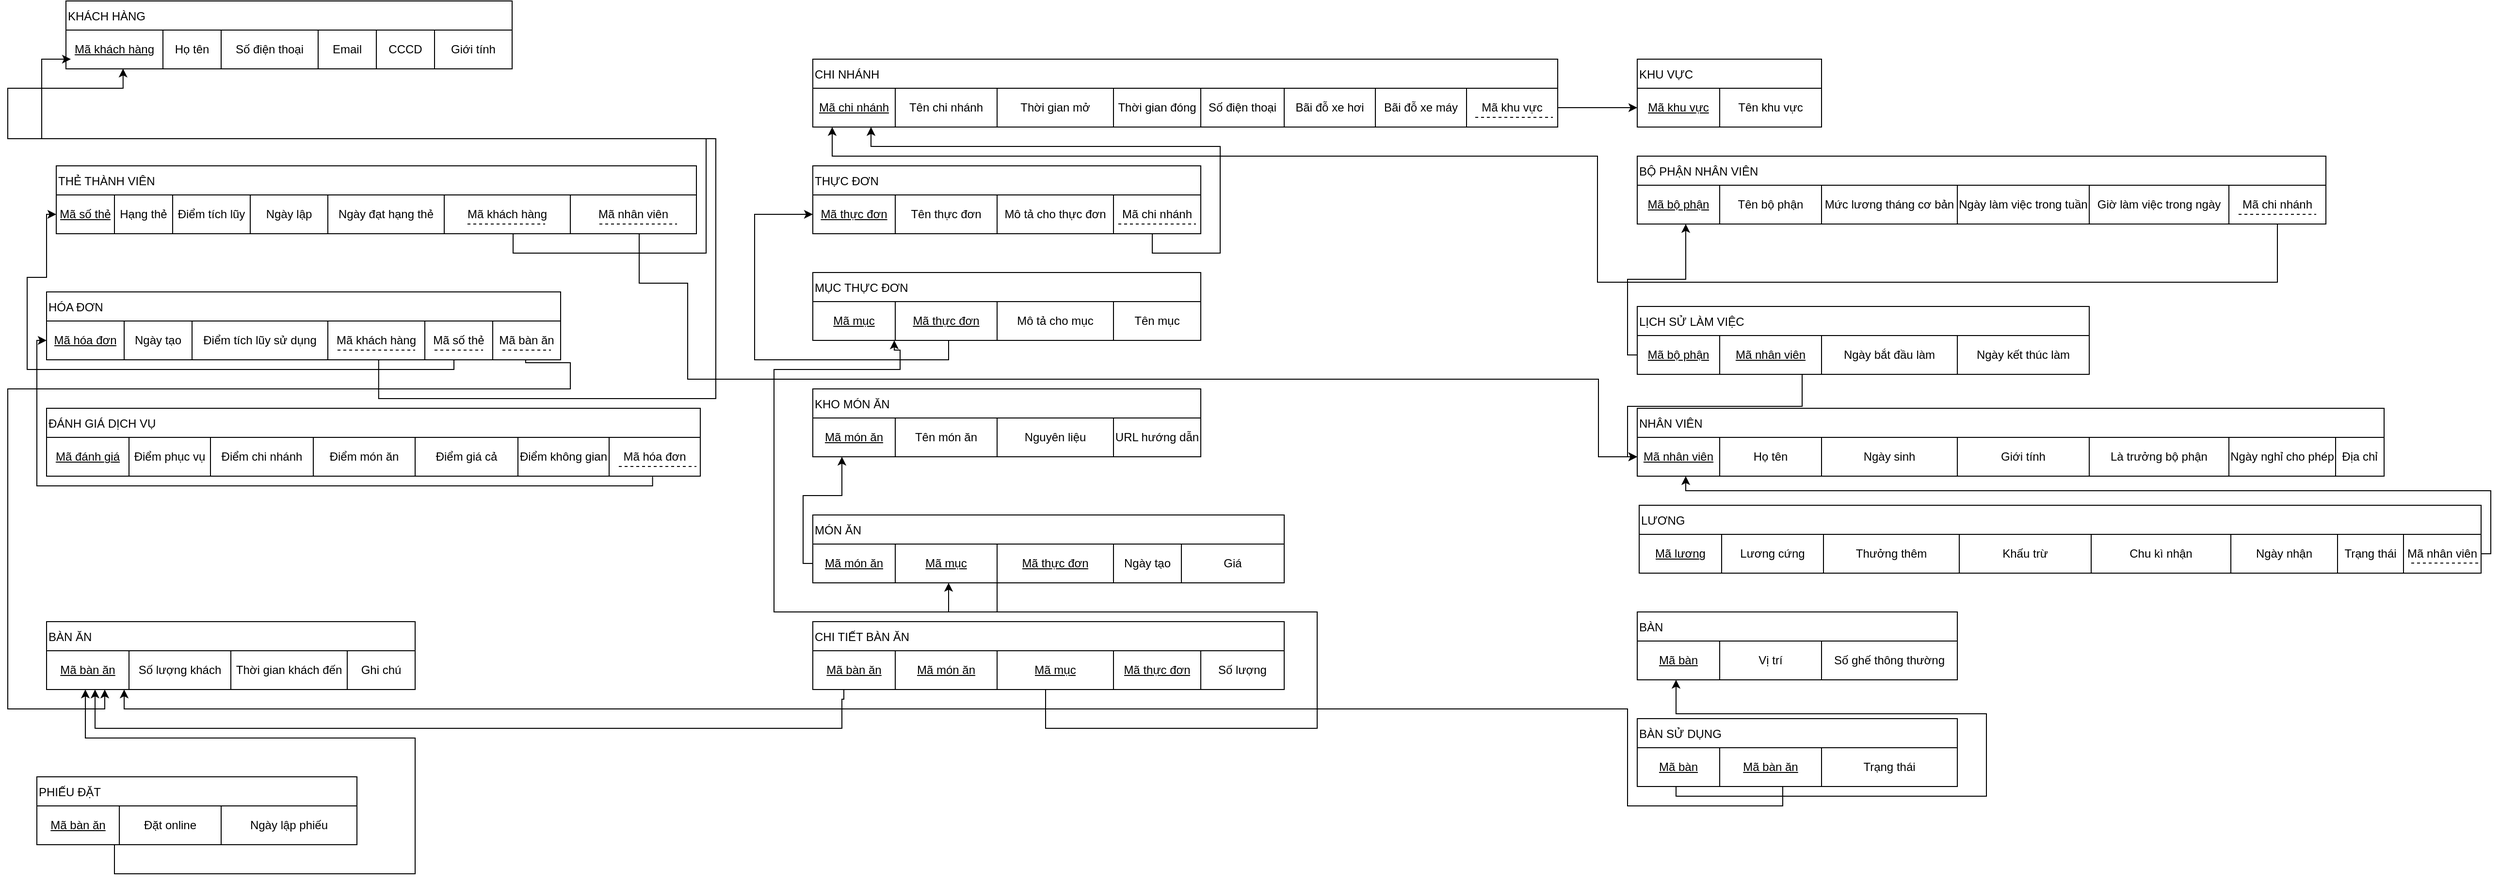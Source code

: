 <mxfile version="24.8.3">
  <diagram name="Page-1" id="drtnY_TskQF90IY6ppjC">
    <mxGraphModel dx="2560" dy="1517" grid="1" gridSize="10" guides="1" tooltips="1" connect="1" arrows="1" fold="1" page="1" pageScale="1" pageWidth="850" pageHeight="1100" math="0" shadow="0">
      <root>
        <mxCell id="0" />
        <mxCell id="1" parent="0" />
        <mxCell id="eUwfMkCcu8Ky504M-swU-50" value="KHÁCH HÀNG" style="shape=table;startSize=30;container=1;collapsible=0;childLayout=tableLayout;align=left;" vertex="1" parent="1">
          <mxGeometry x="80" y="120" width="460" height="70" as="geometry" />
        </mxCell>
        <mxCell id="eUwfMkCcu8Ky504M-swU-51" value="" style="shape=tableRow;horizontal=0;startSize=0;swimlaneHead=0;swimlaneBody=0;strokeColor=inherit;top=0;left=0;bottom=0;right=0;collapsible=0;dropTarget=0;fillColor=none;points=[[0,0.5],[1,0.5]];portConstraint=eastwest;" vertex="1" parent="eUwfMkCcu8Ky504M-swU-50">
          <mxGeometry y="30" width="460" height="40" as="geometry" />
        </mxCell>
        <mxCell id="eUwfMkCcu8Ky504M-swU-52" value="Mã khách hàng" style="shape=partialRectangle;html=1;whiteSpace=wrap;connectable=0;strokeColor=inherit;overflow=hidden;fillColor=none;top=0;left=0;bottom=0;right=0;pointerEvents=1;fontStyle=4" vertex="1" parent="eUwfMkCcu8Ky504M-swU-51">
          <mxGeometry width="100" height="40" as="geometry">
            <mxRectangle width="100" height="40" as="alternateBounds" />
          </mxGeometry>
        </mxCell>
        <mxCell id="eUwfMkCcu8Ky504M-swU-53" value="Họ tên" style="shape=partialRectangle;html=1;whiteSpace=wrap;connectable=0;strokeColor=inherit;overflow=hidden;fillColor=none;top=0;left=0;bottom=0;right=0;pointerEvents=1;" vertex="1" parent="eUwfMkCcu8Ky504M-swU-51">
          <mxGeometry x="100" width="60" height="40" as="geometry">
            <mxRectangle width="60" height="40" as="alternateBounds" />
          </mxGeometry>
        </mxCell>
        <mxCell id="eUwfMkCcu8Ky504M-swU-54" value="Số điện thoại" style="shape=partialRectangle;html=1;whiteSpace=wrap;connectable=0;strokeColor=inherit;overflow=hidden;fillColor=none;top=0;left=0;bottom=0;right=0;pointerEvents=1;" vertex="1" parent="eUwfMkCcu8Ky504M-swU-51">
          <mxGeometry x="160" width="100" height="40" as="geometry">
            <mxRectangle width="100" height="40" as="alternateBounds" />
          </mxGeometry>
        </mxCell>
        <mxCell id="eUwfMkCcu8Ky504M-swU-55" value="Email" style="shape=partialRectangle;html=1;whiteSpace=wrap;connectable=0;strokeColor=inherit;overflow=hidden;fillColor=none;top=0;left=0;bottom=0;right=0;pointerEvents=1;" vertex="1" parent="eUwfMkCcu8Ky504M-swU-51">
          <mxGeometry x="260" width="60" height="40" as="geometry">
            <mxRectangle width="60" height="40" as="alternateBounds" />
          </mxGeometry>
        </mxCell>
        <mxCell id="eUwfMkCcu8Ky504M-swU-56" value="CCCD" style="shape=partialRectangle;html=1;whiteSpace=wrap;connectable=0;strokeColor=inherit;overflow=hidden;fillColor=none;top=0;left=0;bottom=0;right=0;pointerEvents=1;" vertex="1" parent="eUwfMkCcu8Ky504M-swU-51">
          <mxGeometry x="320" width="60" height="40" as="geometry">
            <mxRectangle width="60" height="40" as="alternateBounds" />
          </mxGeometry>
        </mxCell>
        <mxCell id="eUwfMkCcu8Ky504M-swU-57" value="Giới tính" style="shape=partialRectangle;html=1;whiteSpace=wrap;connectable=0;strokeColor=inherit;overflow=hidden;fillColor=none;top=0;left=0;bottom=0;right=0;pointerEvents=1;" vertex="1" parent="eUwfMkCcu8Ky504M-swU-51">
          <mxGeometry x="380" width="80" height="40" as="geometry">
            <mxRectangle width="80" height="40" as="alternateBounds" />
          </mxGeometry>
        </mxCell>
        <mxCell id="eUwfMkCcu8Ky504M-swU-77" value="" style="endArrow=classic;html=1;rounded=0;entryX=0;entryY=0.5;entryDx=0;entryDy=0;edgeStyle=orthogonalEdgeStyle;" edge="1" parent="1">
          <mxGeometry width="50" height="50" relative="1" as="geometry">
            <mxPoint x="541" y="360" as="sourcePoint" />
            <mxPoint x="85" y="180" as="targetPoint" />
            <Array as="points">
              <mxPoint x="541" y="380" />
              <mxPoint x="740" y="380" />
              <mxPoint x="740" y="262" />
              <mxPoint x="55" y="262" />
              <mxPoint x="55" y="180" />
            </Array>
          </mxGeometry>
        </mxCell>
        <mxCell id="eUwfMkCcu8Ky504M-swU-86" value="" style="endArrow=classic;html=1;rounded=0;entryX=0.128;entryY=0.995;entryDx=0;entryDy=0;edgeStyle=orthogonalEdgeStyle;exitX=0.646;exitY=0.995;exitDx=0;exitDy=0;exitPerimeter=0;entryPerimeter=0;" edge="1" parent="1" source="eUwfMkCcu8Ky504M-swU-79" target="eUwfMkCcu8Ky504M-swU-51">
          <mxGeometry width="50" height="50" relative="1" as="geometry">
            <mxPoint x="546" y="371" as="sourcePoint" />
            <mxPoint x="90" y="180" as="targetPoint" />
            <Array as="points">
              <mxPoint x="402" y="530" />
              <mxPoint x="750" y="530" />
              <mxPoint x="750" y="262" />
              <mxPoint x="20" y="262" />
              <mxPoint x="20" y="210" />
              <mxPoint x="139" y="210" />
            </Array>
          </mxGeometry>
        </mxCell>
        <mxCell id="eUwfMkCcu8Ky504M-swU-101" value="" style="endArrow=classic;html=1;rounded=0;exitX=0.927;exitY=1.017;exitDx=0;exitDy=0;exitPerimeter=0;entryX=0;entryY=0.5;entryDx=0;entryDy=0;edgeStyle=orthogonalEdgeStyle;" edge="1" parent="1" source="eUwfMkCcu8Ky504M-swU-92" target="eUwfMkCcu8Ky504M-swU-79">
          <mxGeometry width="50" height="50" relative="1" as="geometry">
            <mxPoint x="440" y="440" as="sourcePoint" />
            <mxPoint x="490" y="390" as="targetPoint" />
          </mxGeometry>
        </mxCell>
        <mxCell id="eUwfMkCcu8Ky504M-swU-111" value="BÀN ĂN" style="shape=table;startSize=30;container=1;collapsible=0;childLayout=tableLayout;align=left;" vertex="1" parent="1">
          <mxGeometry x="60" y="760" width="380" height="70" as="geometry" />
        </mxCell>
        <mxCell id="eUwfMkCcu8Ky504M-swU-112" value="" style="shape=tableRow;horizontal=0;startSize=0;swimlaneHead=0;swimlaneBody=0;strokeColor=inherit;top=0;left=0;bottom=0;right=0;collapsible=0;dropTarget=0;fillColor=none;points=[[0,0.5],[1,0.5]];portConstraint=eastwest;" vertex="1" parent="eUwfMkCcu8Ky504M-swU-111">
          <mxGeometry y="30" width="380" height="40" as="geometry" />
        </mxCell>
        <mxCell id="eUwfMkCcu8Ky504M-swU-113" value="&lt;u&gt;Mã bàn ăn&lt;/u&gt;" style="shape=partialRectangle;html=1;whiteSpace=wrap;connectable=0;strokeColor=inherit;overflow=hidden;fillColor=none;top=0;left=0;bottom=0;right=0;pointerEvents=1;" vertex="1" parent="eUwfMkCcu8Ky504M-swU-112">
          <mxGeometry width="85" height="40" as="geometry">
            <mxRectangle width="85" height="40" as="alternateBounds" />
          </mxGeometry>
        </mxCell>
        <mxCell id="eUwfMkCcu8Ky504M-swU-114" value="Số lượng khách" style="shape=partialRectangle;html=1;whiteSpace=wrap;connectable=0;strokeColor=inherit;overflow=hidden;fillColor=none;top=0;left=0;bottom=0;right=0;pointerEvents=1;" vertex="1" parent="eUwfMkCcu8Ky504M-swU-112">
          <mxGeometry x="85" width="105" height="40" as="geometry">
            <mxRectangle width="105" height="40" as="alternateBounds" />
          </mxGeometry>
        </mxCell>
        <mxCell id="eUwfMkCcu8Ky504M-swU-115" value="Thời gian khách đến" style="shape=partialRectangle;html=1;whiteSpace=wrap;connectable=0;strokeColor=inherit;overflow=hidden;fillColor=none;top=0;left=0;bottom=0;right=0;pointerEvents=1;" vertex="1" parent="eUwfMkCcu8Ky504M-swU-112">
          <mxGeometry x="190" width="120" height="40" as="geometry">
            <mxRectangle width="120" height="40" as="alternateBounds" />
          </mxGeometry>
        </mxCell>
        <mxCell id="eUwfMkCcu8Ky504M-swU-116" value="Ghi chú" style="shape=partialRectangle;html=1;whiteSpace=wrap;connectable=0;strokeColor=inherit;overflow=hidden;fillColor=none;top=0;left=0;bottom=0;right=0;pointerEvents=1;" vertex="1" parent="eUwfMkCcu8Ky504M-swU-112">
          <mxGeometry x="310" width="70" height="40" as="geometry">
            <mxRectangle width="70" height="40" as="alternateBounds" />
          </mxGeometry>
        </mxCell>
        <mxCell id="eUwfMkCcu8Ky504M-swU-121" value="" style="endArrow=classic;html=1;rounded=0;edgeStyle=orthogonalEdgeStyle;" edge="1" parent="1" source="eUwfMkCcu8Ky504M-swU-79" target="eUwfMkCcu8Ky504M-swU-112">
          <mxGeometry width="50" height="50" relative="1" as="geometry">
            <mxPoint x="380" y="610" as="sourcePoint" />
            <mxPoint x="430" y="560" as="targetPoint" />
            <Array as="points">
              <mxPoint x="554" y="493" />
              <mxPoint x="600" y="493" />
              <mxPoint x="600" y="520" />
              <mxPoint x="20" y="520" />
              <mxPoint x="20" y="850" />
              <mxPoint x="120" y="850" />
            </Array>
          </mxGeometry>
        </mxCell>
        <mxCell id="eUwfMkCcu8Ky504M-swU-122" value="CHI TIẾT BÀN ĂN" style="shape=table;startSize=30;container=1;collapsible=0;childLayout=tableLayout;align=left;" vertex="1" parent="1">
          <mxGeometry x="850" y="760" width="486" height="70" as="geometry" />
        </mxCell>
        <mxCell id="eUwfMkCcu8Ky504M-swU-123" value="" style="shape=tableRow;horizontal=0;startSize=0;swimlaneHead=0;swimlaneBody=0;strokeColor=inherit;top=0;left=0;bottom=0;right=0;collapsible=0;dropTarget=0;fillColor=none;points=[[0,0.5],[1,0.5]];portConstraint=eastwest;" vertex="1" parent="eUwfMkCcu8Ky504M-swU-122">
          <mxGeometry y="30" width="486" height="40" as="geometry" />
        </mxCell>
        <mxCell id="eUwfMkCcu8Ky504M-swU-124" value="&lt;u&gt;Mã bàn ăn&lt;/u&gt;" style="shape=partialRectangle;html=1;whiteSpace=wrap;connectable=0;strokeColor=inherit;overflow=hidden;fillColor=none;top=0;left=0;bottom=0;right=0;pointerEvents=1;" vertex="1" parent="eUwfMkCcu8Ky504M-swU-123">
          <mxGeometry width="85" height="40" as="geometry">
            <mxRectangle width="85" height="40" as="alternateBounds" />
          </mxGeometry>
        </mxCell>
        <mxCell id="eUwfMkCcu8Ky504M-swU-125" value="&lt;u&gt;Mã món ăn&lt;/u&gt;" style="shape=partialRectangle;html=1;whiteSpace=wrap;connectable=0;strokeColor=inherit;overflow=hidden;fillColor=none;top=0;left=0;bottom=0;right=0;pointerEvents=1;" vertex="1" parent="eUwfMkCcu8Ky504M-swU-123">
          <mxGeometry x="85" width="105" height="40" as="geometry">
            <mxRectangle width="105" height="40" as="alternateBounds" />
          </mxGeometry>
        </mxCell>
        <mxCell id="eUwfMkCcu8Ky504M-swU-126" value="Mã mục" style="shape=partialRectangle;html=1;whiteSpace=wrap;connectable=0;strokeColor=inherit;overflow=hidden;fillColor=none;top=0;left=0;bottom=0;right=0;pointerEvents=1;fontStyle=4" vertex="1" parent="eUwfMkCcu8Ky504M-swU-123">
          <mxGeometry x="190" width="120" height="40" as="geometry">
            <mxRectangle width="120" height="40" as="alternateBounds" />
          </mxGeometry>
        </mxCell>
        <mxCell id="eUwfMkCcu8Ky504M-swU-127" value="Mã thực đơn" style="shape=partialRectangle;html=1;whiteSpace=wrap;connectable=0;strokeColor=inherit;overflow=hidden;fillColor=none;top=0;left=0;bottom=0;right=0;pointerEvents=1;fontStyle=4" vertex="1" parent="eUwfMkCcu8Ky504M-swU-123">
          <mxGeometry x="310" width="90" height="40" as="geometry">
            <mxRectangle width="90" height="40" as="alternateBounds" />
          </mxGeometry>
        </mxCell>
        <mxCell id="eUwfMkCcu8Ky504M-swU-128" value="Số lượng" style="shape=partialRectangle;html=1;whiteSpace=wrap;connectable=0;strokeColor=inherit;overflow=hidden;fillColor=none;top=0;left=0;bottom=0;right=0;pointerEvents=1;" vertex="1" parent="eUwfMkCcu8Ky504M-swU-123">
          <mxGeometry x="400" width="86" height="40" as="geometry">
            <mxRectangle width="86" height="40" as="alternateBounds" />
          </mxGeometry>
        </mxCell>
        <mxCell id="eUwfMkCcu8Ky504M-swU-131" value="" style="endArrow=classic;html=1;rounded=0;edgeStyle=orthogonalEdgeStyle;" edge="1" parent="1" source="eUwfMkCcu8Ky504M-swU-123" target="eUwfMkCcu8Ky504M-swU-112">
          <mxGeometry width="50" height="50" relative="1" as="geometry">
            <mxPoint x="850.37" y="850" as="sourcePoint" />
            <mxPoint x="380" y="850" as="targetPoint" />
            <Array as="points">
              <mxPoint x="882" y="840" />
              <mxPoint x="880" y="840" />
              <mxPoint x="880" y="870" />
              <mxPoint x="110" y="870" />
            </Array>
          </mxGeometry>
        </mxCell>
        <mxCell id="eUwfMkCcu8Ky504M-swU-132" value="MÓN ĂN" style="shape=table;startSize=30;container=1;collapsible=0;childLayout=tableLayout;align=left;" vertex="1" parent="1">
          <mxGeometry x="850" y="650" width="486" height="70" as="geometry" />
        </mxCell>
        <mxCell id="eUwfMkCcu8Ky504M-swU-133" value="" style="shape=tableRow;horizontal=0;startSize=0;swimlaneHead=0;swimlaneBody=0;strokeColor=inherit;top=0;left=0;bottom=0;right=0;collapsible=0;dropTarget=0;fillColor=none;points=[[0,0.5],[1,0.5]];portConstraint=eastwest;" vertex="1" parent="eUwfMkCcu8Ky504M-swU-132">
          <mxGeometry y="30" width="486" height="40" as="geometry" />
        </mxCell>
        <mxCell id="eUwfMkCcu8Ky504M-swU-134" value="&lt;u&gt;Mã món ăn&lt;/u&gt;" style="shape=partialRectangle;html=1;whiteSpace=wrap;connectable=0;strokeColor=inherit;overflow=hidden;fillColor=none;top=0;left=0;bottom=0;right=0;pointerEvents=1;" vertex="1" parent="eUwfMkCcu8Ky504M-swU-133">
          <mxGeometry width="85" height="40" as="geometry">
            <mxRectangle width="85" height="40" as="alternateBounds" />
          </mxGeometry>
        </mxCell>
        <mxCell id="eUwfMkCcu8Ky504M-swU-135" value="&lt;u&gt;Mã mục&lt;/u&gt;" style="shape=partialRectangle;html=1;whiteSpace=wrap;connectable=0;strokeColor=inherit;overflow=hidden;fillColor=none;top=0;left=0;bottom=0;right=0;pointerEvents=1;" vertex="1" parent="eUwfMkCcu8Ky504M-swU-133">
          <mxGeometry x="85" width="105" height="40" as="geometry">
            <mxRectangle width="105" height="40" as="alternateBounds" />
          </mxGeometry>
        </mxCell>
        <mxCell id="eUwfMkCcu8Ky504M-swU-136" value="&lt;u&gt;Mã thực đơn&lt;/u&gt;" style="shape=partialRectangle;html=1;whiteSpace=wrap;connectable=0;strokeColor=inherit;overflow=hidden;fillColor=none;top=0;left=0;bottom=0;right=0;pointerEvents=1;" vertex="1" parent="eUwfMkCcu8Ky504M-swU-133">
          <mxGeometry x="190" width="120" height="40" as="geometry">
            <mxRectangle width="120" height="40" as="alternateBounds" />
          </mxGeometry>
        </mxCell>
        <mxCell id="eUwfMkCcu8Ky504M-swU-137" value="Ngày tạo" style="shape=partialRectangle;html=1;whiteSpace=wrap;connectable=0;strokeColor=inherit;overflow=hidden;fillColor=none;top=0;left=0;bottom=0;right=0;pointerEvents=1;" vertex="1" parent="eUwfMkCcu8Ky504M-swU-133">
          <mxGeometry x="310" width="70" height="40" as="geometry">
            <mxRectangle width="70" height="40" as="alternateBounds" />
          </mxGeometry>
        </mxCell>
        <mxCell id="eUwfMkCcu8Ky504M-swU-138" value="Giá" style="shape=partialRectangle;html=1;whiteSpace=wrap;connectable=0;strokeColor=inherit;overflow=hidden;fillColor=none;top=0;left=0;bottom=0;right=0;pointerEvents=1;" vertex="1" parent="eUwfMkCcu8Ky504M-swU-133">
          <mxGeometry x="380" width="106" height="40" as="geometry">
            <mxRectangle width="106" height="40" as="alternateBounds" />
          </mxGeometry>
        </mxCell>
        <mxCell id="eUwfMkCcu8Ky504M-swU-141" value="" style="group" vertex="1" connectable="0" parent="1">
          <mxGeometry x="60" y="540" width="674" height="70" as="geometry" />
        </mxCell>
        <mxCell id="eUwfMkCcu8Ky504M-swU-144" value="" style="group" vertex="1" connectable="0" parent="eUwfMkCcu8Ky504M-swU-141">
          <mxGeometry width="674" height="70" as="geometry" />
        </mxCell>
        <mxCell id="eUwfMkCcu8Ky504M-swU-91" value="ĐÁNH GIÁ DỊCH VỤ" style="shape=table;startSize=30;container=1;collapsible=0;childLayout=tableLayout;align=left;" vertex="1" parent="eUwfMkCcu8Ky504M-swU-144">
          <mxGeometry width="674" height="70" as="geometry" />
        </mxCell>
        <mxCell id="eUwfMkCcu8Ky504M-swU-92" value="" style="shape=tableRow;horizontal=0;startSize=0;swimlaneHead=0;swimlaneBody=0;strokeColor=inherit;top=0;left=0;bottom=0;right=0;collapsible=0;dropTarget=0;fillColor=none;points=[[0,0.5],[1,0.5]];portConstraint=eastwest;" vertex="1" parent="eUwfMkCcu8Ky504M-swU-91">
          <mxGeometry y="30" width="674" height="40" as="geometry" />
        </mxCell>
        <mxCell id="eUwfMkCcu8Ky504M-swU-93" value="&lt;u&gt;Mã đánh giá&lt;/u&gt;" style="shape=partialRectangle;html=1;whiteSpace=wrap;connectable=0;strokeColor=inherit;overflow=hidden;fillColor=none;top=0;left=0;bottom=0;right=0;pointerEvents=1;" vertex="1" parent="eUwfMkCcu8Ky504M-swU-92">
          <mxGeometry width="85" height="40" as="geometry">
            <mxRectangle width="85" height="40" as="alternateBounds" />
          </mxGeometry>
        </mxCell>
        <mxCell id="eUwfMkCcu8Ky504M-swU-94" value="Điểm phục vụ" style="shape=partialRectangle;html=1;whiteSpace=wrap;connectable=0;strokeColor=inherit;overflow=hidden;fillColor=none;top=0;left=0;bottom=0;right=0;pointerEvents=1;" vertex="1" parent="eUwfMkCcu8Ky504M-swU-92">
          <mxGeometry x="85" width="84" height="40" as="geometry">
            <mxRectangle width="84" height="40" as="alternateBounds" />
          </mxGeometry>
        </mxCell>
        <mxCell id="eUwfMkCcu8Ky504M-swU-95" value="Điểm chi nhánh" style="shape=partialRectangle;html=1;whiteSpace=wrap;connectable=0;strokeColor=inherit;overflow=hidden;fillColor=none;top=0;left=0;bottom=0;right=0;pointerEvents=1;" vertex="1" parent="eUwfMkCcu8Ky504M-swU-92">
          <mxGeometry x="169" width="106" height="40" as="geometry">
            <mxRectangle width="106" height="40" as="alternateBounds" />
          </mxGeometry>
        </mxCell>
        <mxCell id="eUwfMkCcu8Ky504M-swU-96" value="Điểm món ăn" style="shape=partialRectangle;html=1;whiteSpace=wrap;connectable=0;strokeColor=inherit;overflow=hidden;fillColor=none;top=0;left=0;bottom=0;right=0;pointerEvents=1;" vertex="1" parent="eUwfMkCcu8Ky504M-swU-92">
          <mxGeometry x="275" width="105" height="40" as="geometry">
            <mxRectangle width="105" height="40" as="alternateBounds" />
          </mxGeometry>
        </mxCell>
        <mxCell id="eUwfMkCcu8Ky504M-swU-97" value="Điểm giá cả" style="shape=partialRectangle;html=1;whiteSpace=wrap;connectable=0;strokeColor=inherit;overflow=hidden;fillColor=none;top=0;left=0;bottom=0;right=0;pointerEvents=1;" vertex="1" parent="eUwfMkCcu8Ky504M-swU-92">
          <mxGeometry x="380" width="106" height="40" as="geometry">
            <mxRectangle width="106" height="40" as="alternateBounds" />
          </mxGeometry>
        </mxCell>
        <mxCell id="eUwfMkCcu8Ky504M-swU-98" value="Điểm không gian" style="shape=partialRectangle;html=1;whiteSpace=wrap;connectable=0;strokeColor=inherit;overflow=hidden;fillColor=none;top=0;left=0;bottom=0;right=0;pointerEvents=1;" vertex="1" parent="eUwfMkCcu8Ky504M-swU-92">
          <mxGeometry x="486" width="94" height="40" as="geometry">
            <mxRectangle width="94" height="40" as="alternateBounds" />
          </mxGeometry>
        </mxCell>
        <mxCell id="eUwfMkCcu8Ky504M-swU-99" value="Mã hóa đơn" style="shape=partialRectangle;html=1;whiteSpace=wrap;connectable=0;strokeColor=inherit;overflow=hidden;fillColor=none;top=0;left=0;bottom=0;right=0;pointerEvents=1;" vertex="1" parent="eUwfMkCcu8Ky504M-swU-92">
          <mxGeometry x="580" width="94" height="40" as="geometry">
            <mxRectangle width="94" height="40" as="alternateBounds" />
          </mxGeometry>
        </mxCell>
        <mxCell id="eUwfMkCcu8Ky504M-swU-100" value="" style="endArrow=none;dashed=1;html=1;rounded=0;strokeColor=default;" edge="1" parent="eUwfMkCcu8Ky504M-swU-144">
          <mxGeometry width="50" height="50" relative="1" as="geometry">
            <mxPoint x="590" y="60" as="sourcePoint" />
            <mxPoint x="670" y="60" as="targetPoint" />
          </mxGeometry>
        </mxCell>
        <mxCell id="eUwfMkCcu8Ky504M-swU-142" value="" style="group" vertex="1" connectable="0" parent="1">
          <mxGeometry x="70" y="290" width="530" height="70" as="geometry" />
        </mxCell>
        <mxCell id="eUwfMkCcu8Ky504M-swU-67" value="THẺ THÀNH VIÊN" style="shape=table;startSize=30;container=1;collapsible=0;childLayout=tableLayout;align=left;" vertex="1" parent="eUwfMkCcu8Ky504M-swU-142">
          <mxGeometry width="660" height="70" as="geometry" />
        </mxCell>
        <mxCell id="eUwfMkCcu8Ky504M-swU-68" value="" style="shape=tableRow;horizontal=0;startSize=0;swimlaneHead=0;swimlaneBody=0;strokeColor=inherit;top=0;left=0;bottom=0;right=0;collapsible=0;dropTarget=0;fillColor=none;points=[[0,0.5],[1,0.5]];portConstraint=eastwest;" vertex="1" parent="eUwfMkCcu8Ky504M-swU-67">
          <mxGeometry y="30" width="660" height="40" as="geometry" />
        </mxCell>
        <mxCell id="eUwfMkCcu8Ky504M-swU-69" value="&lt;u&gt;Mã số thẻ&lt;/u&gt;" style="shape=partialRectangle;html=1;whiteSpace=wrap;connectable=0;strokeColor=inherit;overflow=hidden;fillColor=none;top=0;left=0;bottom=0;right=0;pointerEvents=1;" vertex="1" parent="eUwfMkCcu8Ky504M-swU-68">
          <mxGeometry width="60" height="40" as="geometry">
            <mxRectangle width="60" height="40" as="alternateBounds" />
          </mxGeometry>
        </mxCell>
        <mxCell id="eUwfMkCcu8Ky504M-swU-70" value="Hạng thẻ" style="shape=partialRectangle;html=1;whiteSpace=wrap;connectable=0;strokeColor=inherit;overflow=hidden;fillColor=none;top=0;left=0;bottom=0;right=0;pointerEvents=1;" vertex="1" parent="eUwfMkCcu8Ky504M-swU-68">
          <mxGeometry x="60" width="60" height="40" as="geometry">
            <mxRectangle width="60" height="40" as="alternateBounds" />
          </mxGeometry>
        </mxCell>
        <mxCell id="eUwfMkCcu8Ky504M-swU-71" value="Điểm tích lũy" style="shape=partialRectangle;html=1;whiteSpace=wrap;connectable=0;strokeColor=inherit;overflow=hidden;fillColor=none;top=0;left=0;bottom=0;right=0;pointerEvents=1;" vertex="1" parent="eUwfMkCcu8Ky504M-swU-68">
          <mxGeometry x="120" width="80" height="40" as="geometry">
            <mxRectangle width="80" height="40" as="alternateBounds" />
          </mxGeometry>
        </mxCell>
        <mxCell id="eUwfMkCcu8Ky504M-swU-72" value="Ngày lập" style="shape=partialRectangle;html=1;whiteSpace=wrap;connectable=0;strokeColor=inherit;overflow=hidden;fillColor=none;top=0;left=0;bottom=0;right=0;pointerEvents=1;" vertex="1" parent="eUwfMkCcu8Ky504M-swU-68">
          <mxGeometry x="200" width="80" height="40" as="geometry">
            <mxRectangle width="80" height="40" as="alternateBounds" />
          </mxGeometry>
        </mxCell>
        <mxCell id="eUwfMkCcu8Ky504M-swU-73" value="Ngày đạt hạng thẻ" style="shape=partialRectangle;html=1;whiteSpace=wrap;connectable=0;strokeColor=inherit;overflow=hidden;fillColor=none;top=0;left=0;bottom=0;right=0;pointerEvents=1;" vertex="1" parent="eUwfMkCcu8Ky504M-swU-68">
          <mxGeometry x="280" width="120" height="40" as="geometry">
            <mxRectangle width="120" height="40" as="alternateBounds" />
          </mxGeometry>
        </mxCell>
        <mxCell id="eUwfMkCcu8Ky504M-swU-74" value="Mã khách hàng" style="shape=partialRectangle;html=1;whiteSpace=wrap;connectable=0;strokeColor=inherit;overflow=hidden;fillColor=none;top=0;left=0;bottom=0;right=0;pointerEvents=1;" vertex="1" parent="eUwfMkCcu8Ky504M-swU-68">
          <mxGeometry x="400" width="130" height="40" as="geometry">
            <mxRectangle width="130" height="40" as="alternateBounds" />
          </mxGeometry>
        </mxCell>
        <mxCell id="eUwfMkCcu8Ky504M-swU-311" value="Mã nhân viên" style="shape=partialRectangle;html=1;whiteSpace=wrap;connectable=0;strokeColor=inherit;overflow=hidden;fillColor=none;top=0;left=0;bottom=0;right=0;pointerEvents=1;" vertex="1" parent="eUwfMkCcu8Ky504M-swU-68">
          <mxGeometry x="530" width="130" height="40" as="geometry">
            <mxRectangle width="130" height="40" as="alternateBounds" />
          </mxGeometry>
        </mxCell>
        <mxCell id="eUwfMkCcu8Ky504M-swU-76" value="" style="endArrow=none;dashed=1;html=1;rounded=0;strokeColor=default;" edge="1" parent="eUwfMkCcu8Ky504M-swU-142">
          <mxGeometry width="50" height="50" relative="1" as="geometry">
            <mxPoint x="424" y="60" as="sourcePoint" />
            <mxPoint x="504" y="60" as="targetPoint" />
          </mxGeometry>
        </mxCell>
        <mxCell id="eUwfMkCcu8Ky504M-swU-313" value="" style="endArrow=none;dashed=1;html=1;rounded=0;strokeColor=default;" edge="1" parent="eUwfMkCcu8Ky504M-swU-142">
          <mxGeometry width="50" height="50" relative="1" as="geometry">
            <mxPoint x="560" y="60" as="sourcePoint" />
            <mxPoint x="640" y="60" as="targetPoint" />
          </mxGeometry>
        </mxCell>
        <mxCell id="eUwfMkCcu8Ky504M-swU-143" value="" style="group" vertex="1" connectable="0" parent="1">
          <mxGeometry x="60" y="420" width="530" height="70" as="geometry" />
        </mxCell>
        <mxCell id="eUwfMkCcu8Ky504M-swU-78" value="HÓA ĐƠN" style="shape=table;startSize=30;container=1;collapsible=0;childLayout=tableLayout;align=left;" vertex="1" parent="eUwfMkCcu8Ky504M-swU-143">
          <mxGeometry width="530" height="70" as="geometry" />
        </mxCell>
        <mxCell id="eUwfMkCcu8Ky504M-swU-79" value="" style="shape=tableRow;horizontal=0;startSize=0;swimlaneHead=0;swimlaneBody=0;strokeColor=inherit;top=0;left=0;bottom=0;right=0;collapsible=0;dropTarget=0;fillColor=none;points=[[0,0.5],[1,0.5]];portConstraint=eastwest;" vertex="1" parent="eUwfMkCcu8Ky504M-swU-78">
          <mxGeometry y="30" width="530" height="40" as="geometry" />
        </mxCell>
        <mxCell id="eUwfMkCcu8Ky504M-swU-80" value="&lt;u&gt;Mã hóa đơn&lt;/u&gt;" style="shape=partialRectangle;html=1;whiteSpace=wrap;connectable=0;strokeColor=inherit;overflow=hidden;fillColor=none;top=0;left=0;bottom=0;right=0;pointerEvents=1;" vertex="1" parent="eUwfMkCcu8Ky504M-swU-79">
          <mxGeometry width="80" height="40" as="geometry">
            <mxRectangle width="80" height="40" as="alternateBounds" />
          </mxGeometry>
        </mxCell>
        <mxCell id="eUwfMkCcu8Ky504M-swU-81" value="Ngày tạo" style="shape=partialRectangle;html=1;whiteSpace=wrap;connectable=0;strokeColor=inherit;overflow=hidden;fillColor=none;top=0;left=0;bottom=0;right=0;pointerEvents=1;" vertex="1" parent="eUwfMkCcu8Ky504M-swU-79">
          <mxGeometry x="80" width="70" height="40" as="geometry">
            <mxRectangle width="70" height="40" as="alternateBounds" />
          </mxGeometry>
        </mxCell>
        <mxCell id="eUwfMkCcu8Ky504M-swU-82" value="Điểm tích lũy sử dụng" style="shape=partialRectangle;html=1;whiteSpace=wrap;connectable=0;strokeColor=inherit;overflow=hidden;fillColor=none;top=0;left=0;bottom=0;right=0;pointerEvents=1;" vertex="1" parent="eUwfMkCcu8Ky504M-swU-79">
          <mxGeometry x="150" width="140" height="40" as="geometry">
            <mxRectangle width="140" height="40" as="alternateBounds" />
          </mxGeometry>
        </mxCell>
        <mxCell id="eUwfMkCcu8Ky504M-swU-83" value="Mã khách hàng" style="shape=partialRectangle;html=1;whiteSpace=wrap;connectable=0;strokeColor=inherit;overflow=hidden;fillColor=none;top=0;left=0;bottom=0;right=0;pointerEvents=1;" vertex="1" parent="eUwfMkCcu8Ky504M-swU-79">
          <mxGeometry x="290" width="100" height="40" as="geometry">
            <mxRectangle width="100" height="40" as="alternateBounds" />
          </mxGeometry>
        </mxCell>
        <mxCell id="eUwfMkCcu8Ky504M-swU-84" value="Mã số thẻ" style="shape=partialRectangle;html=1;whiteSpace=wrap;connectable=0;strokeColor=inherit;overflow=hidden;fillColor=none;top=0;left=0;bottom=0;right=0;pointerEvents=1;" vertex="1" parent="eUwfMkCcu8Ky504M-swU-79">
          <mxGeometry x="390" width="70" height="40" as="geometry">
            <mxRectangle width="70" height="40" as="alternateBounds" />
          </mxGeometry>
        </mxCell>
        <mxCell id="eUwfMkCcu8Ky504M-swU-85" value="Mã bàn ăn" style="shape=partialRectangle;html=1;whiteSpace=wrap;connectable=0;strokeColor=inherit;overflow=hidden;fillColor=none;top=0;left=0;bottom=0;right=0;pointerEvents=1;" vertex="1" parent="eUwfMkCcu8Ky504M-swU-79">
          <mxGeometry x="460" width="70" height="40" as="geometry">
            <mxRectangle width="70" height="40" as="alternateBounds" />
          </mxGeometry>
        </mxCell>
        <mxCell id="eUwfMkCcu8Ky504M-swU-89" value="" style="endArrow=none;dashed=1;html=1;rounded=0;strokeColor=default;" edge="1" parent="eUwfMkCcu8Ky504M-swU-143">
          <mxGeometry width="50" height="50" relative="1" as="geometry">
            <mxPoint x="300" y="60" as="sourcePoint" />
            <mxPoint x="380" y="60" as="targetPoint" />
          </mxGeometry>
        </mxCell>
        <mxCell id="eUwfMkCcu8Ky504M-swU-90" value="" style="endArrow=none;dashed=1;html=1;rounded=0;strokeColor=default;" edge="1" parent="eUwfMkCcu8Ky504M-swU-143">
          <mxGeometry width="50" height="50" relative="1" as="geometry">
            <mxPoint x="400" y="60" as="sourcePoint" />
            <mxPoint x="450" y="60" as="targetPoint" />
          </mxGeometry>
        </mxCell>
        <mxCell id="eUwfMkCcu8Ky504M-swU-120" value="" style="endArrow=none;dashed=1;html=1;rounded=0;strokeColor=default;" edge="1" parent="eUwfMkCcu8Ky504M-swU-143">
          <mxGeometry width="50" height="50" relative="1" as="geometry">
            <mxPoint x="470" y="60" as="sourcePoint" />
            <mxPoint x="520" y="60" as="targetPoint" />
          </mxGeometry>
        </mxCell>
        <mxCell id="eUwfMkCcu8Ky504M-swU-145" value="KHO MÓN ĂN" style="shape=table;startSize=30;container=1;collapsible=0;childLayout=tableLayout;align=left;" vertex="1" parent="1">
          <mxGeometry x="850" y="520" width="400" height="70" as="geometry" />
        </mxCell>
        <mxCell id="eUwfMkCcu8Ky504M-swU-146" value="" style="shape=tableRow;horizontal=0;startSize=0;swimlaneHead=0;swimlaneBody=0;strokeColor=inherit;top=0;left=0;bottom=0;right=0;collapsible=0;dropTarget=0;fillColor=none;points=[[0,0.5],[1,0.5]];portConstraint=eastwest;" vertex="1" parent="eUwfMkCcu8Ky504M-swU-145">
          <mxGeometry y="30" width="400" height="40" as="geometry" />
        </mxCell>
        <mxCell id="eUwfMkCcu8Ky504M-swU-147" value="&lt;u&gt;Mã món ăn&lt;/u&gt;" style="shape=partialRectangle;html=1;whiteSpace=wrap;connectable=0;strokeColor=inherit;overflow=hidden;fillColor=none;top=0;left=0;bottom=0;right=0;pointerEvents=1;" vertex="1" parent="eUwfMkCcu8Ky504M-swU-146">
          <mxGeometry width="85" height="40" as="geometry">
            <mxRectangle width="85" height="40" as="alternateBounds" />
          </mxGeometry>
        </mxCell>
        <mxCell id="eUwfMkCcu8Ky504M-swU-148" value="Tên món ăn" style="shape=partialRectangle;html=1;whiteSpace=wrap;connectable=0;strokeColor=inherit;overflow=hidden;fillColor=none;top=0;left=0;bottom=0;right=0;pointerEvents=1;" vertex="1" parent="eUwfMkCcu8Ky504M-swU-146">
          <mxGeometry x="85" width="105" height="40" as="geometry">
            <mxRectangle width="105" height="40" as="alternateBounds" />
          </mxGeometry>
        </mxCell>
        <mxCell id="eUwfMkCcu8Ky504M-swU-149" value="Nguyên liệu" style="shape=partialRectangle;html=1;whiteSpace=wrap;connectable=0;strokeColor=inherit;overflow=hidden;fillColor=none;top=0;left=0;bottom=0;right=0;pointerEvents=1;" vertex="1" parent="eUwfMkCcu8Ky504M-swU-146">
          <mxGeometry x="190" width="120" height="40" as="geometry">
            <mxRectangle width="120" height="40" as="alternateBounds" />
          </mxGeometry>
        </mxCell>
        <mxCell id="eUwfMkCcu8Ky504M-swU-150" value="URL hướng dẫn" style="shape=partialRectangle;html=1;whiteSpace=wrap;connectable=0;strokeColor=inherit;overflow=hidden;fillColor=none;top=0;left=0;bottom=0;right=0;pointerEvents=1;" vertex="1" parent="eUwfMkCcu8Ky504M-swU-146">
          <mxGeometry x="310" width="90" height="40" as="geometry">
            <mxRectangle width="90" height="40" as="alternateBounds" />
          </mxGeometry>
        </mxCell>
        <mxCell id="eUwfMkCcu8Ky504M-swU-154" value="" style="endArrow=classic;html=1;rounded=0;edgeStyle=orthogonalEdgeStyle;" edge="1" parent="1" source="eUwfMkCcu8Ky504M-swU-122" target="eUwfMkCcu8Ky504M-swU-133">
          <mxGeometry width="50" height="50" relative="1" as="geometry">
            <mxPoint x="940" y="640" as="sourcePoint" />
            <mxPoint x="990" y="590" as="targetPoint" />
            <Array as="points">
              <mxPoint x="1090" y="870" />
              <mxPoint x="1370" y="870" />
              <mxPoint x="1370" y="750" />
              <mxPoint x="990" y="750" />
            </Array>
          </mxGeometry>
        </mxCell>
        <mxCell id="eUwfMkCcu8Ky504M-swU-155" value="" style="endArrow=classic;html=1;rounded=0;edgeStyle=orthogonalEdgeStyle;" edge="1" parent="1" source="eUwfMkCcu8Ky504M-swU-133" target="eUwfMkCcu8Ky504M-swU-146">
          <mxGeometry width="50" height="50" relative="1" as="geometry">
            <mxPoint x="900" y="670" as="sourcePoint" />
            <mxPoint x="950" y="620" as="targetPoint" />
            <Array as="points">
              <mxPoint x="840" y="700" />
              <mxPoint x="840" y="630" />
              <mxPoint x="880" y="630" />
            </Array>
          </mxGeometry>
        </mxCell>
        <mxCell id="eUwfMkCcu8Ky504M-swU-156" value="MỤC THỰC ĐƠN" style="shape=table;startSize=30;container=1;collapsible=0;childLayout=tableLayout;align=left;" vertex="1" parent="1">
          <mxGeometry x="850" y="400" width="400" height="70" as="geometry" />
        </mxCell>
        <mxCell id="eUwfMkCcu8Ky504M-swU-157" value="" style="shape=tableRow;horizontal=0;startSize=0;swimlaneHead=0;swimlaneBody=0;strokeColor=inherit;top=0;left=0;bottom=0;right=0;collapsible=0;dropTarget=0;fillColor=none;points=[[0,0.5],[1,0.5]];portConstraint=eastwest;" vertex="1" parent="eUwfMkCcu8Ky504M-swU-156">
          <mxGeometry y="30" width="400" height="40" as="geometry" />
        </mxCell>
        <mxCell id="eUwfMkCcu8Ky504M-swU-158" value="&lt;u&gt;Mã mục&lt;/u&gt;" style="shape=partialRectangle;html=1;whiteSpace=wrap;connectable=0;strokeColor=inherit;overflow=hidden;fillColor=none;top=0;left=0;bottom=0;right=0;pointerEvents=1;" vertex="1" parent="eUwfMkCcu8Ky504M-swU-157">
          <mxGeometry width="85" height="40" as="geometry">
            <mxRectangle width="85" height="40" as="alternateBounds" />
          </mxGeometry>
        </mxCell>
        <mxCell id="eUwfMkCcu8Ky504M-swU-159" value="Mã thực đơn" style="shape=partialRectangle;html=1;whiteSpace=wrap;connectable=0;strokeColor=inherit;overflow=hidden;fillColor=none;top=0;left=0;bottom=0;right=0;pointerEvents=1;fontStyle=4" vertex="1" parent="eUwfMkCcu8Ky504M-swU-157">
          <mxGeometry x="85" width="105" height="40" as="geometry">
            <mxRectangle width="105" height="40" as="alternateBounds" />
          </mxGeometry>
        </mxCell>
        <mxCell id="eUwfMkCcu8Ky504M-swU-160" value="Mô tả cho mục" style="shape=partialRectangle;html=1;whiteSpace=wrap;connectable=0;strokeColor=inherit;overflow=hidden;fillColor=none;top=0;left=0;bottom=0;right=0;pointerEvents=1;" vertex="1" parent="eUwfMkCcu8Ky504M-swU-157">
          <mxGeometry x="190" width="120" height="40" as="geometry">
            <mxRectangle width="120" height="40" as="alternateBounds" />
          </mxGeometry>
        </mxCell>
        <mxCell id="eUwfMkCcu8Ky504M-swU-161" value="Tên mục" style="shape=partialRectangle;html=1;whiteSpace=wrap;connectable=0;strokeColor=inherit;overflow=hidden;fillColor=none;top=0;left=0;bottom=0;right=0;pointerEvents=1;" vertex="1" parent="eUwfMkCcu8Ky504M-swU-157">
          <mxGeometry x="310" width="90" height="40" as="geometry">
            <mxRectangle width="90" height="40" as="alternateBounds" />
          </mxGeometry>
        </mxCell>
        <mxCell id="eUwfMkCcu8Ky504M-swU-165" value="" style="endArrow=classic;html=1;rounded=0;edgeStyle=orthogonalEdgeStyle;" edge="1" parent="1" source="eUwfMkCcu8Ky504M-swU-133" target="eUwfMkCcu8Ky504M-swU-157">
          <mxGeometry width="50" height="50" relative="1" as="geometry">
            <mxPoint x="930" y="550" as="sourcePoint" />
            <mxPoint x="940" y="460" as="targetPoint" />
            <Array as="points">
              <mxPoint x="1040" y="750" />
              <mxPoint x="810" y="750" />
              <mxPoint x="810" y="500" />
              <mxPoint x="940" y="500" />
              <mxPoint x="940" y="480" />
              <mxPoint x="934" y="480" />
            </Array>
          </mxGeometry>
        </mxCell>
        <mxCell id="eUwfMkCcu8Ky504M-swU-175" value="" style="endArrow=classic;html=1;rounded=0;edgeStyle=orthogonalEdgeStyle;" edge="1" parent="1" source="eUwfMkCcu8Ky504M-swU-157" target="eUwfMkCcu8Ky504M-swU-167">
          <mxGeometry width="50" height="50" relative="1" as="geometry">
            <mxPoint x="950" y="550" as="sourcePoint" />
            <mxPoint x="1000" y="500" as="targetPoint" />
            <Array as="points">
              <mxPoint x="990" y="490" />
              <mxPoint x="790" y="490" />
              <mxPoint x="790" y="340" />
            </Array>
          </mxGeometry>
        </mxCell>
        <mxCell id="eUwfMkCcu8Ky504M-swU-188" value="" style="group" vertex="1" connectable="0" parent="1">
          <mxGeometry x="850" y="290" width="674" height="70" as="geometry" />
        </mxCell>
        <mxCell id="eUwfMkCcu8Ky504M-swU-166" value="THỰC ĐƠN" style="shape=table;startSize=30;container=1;collapsible=0;childLayout=tableLayout;align=left;" vertex="1" parent="eUwfMkCcu8Ky504M-swU-188">
          <mxGeometry width="400" height="70" as="geometry" />
        </mxCell>
        <mxCell id="eUwfMkCcu8Ky504M-swU-167" value="" style="shape=tableRow;horizontal=0;startSize=0;swimlaneHead=0;swimlaneBody=0;strokeColor=inherit;top=0;left=0;bottom=0;right=0;collapsible=0;dropTarget=0;fillColor=none;points=[[0,0.5],[1,0.5]];portConstraint=eastwest;" vertex="1" parent="eUwfMkCcu8Ky504M-swU-166">
          <mxGeometry y="30" width="400" height="40" as="geometry" />
        </mxCell>
        <mxCell id="eUwfMkCcu8Ky504M-swU-168" value="&lt;u&gt;Mã thực đơn&lt;/u&gt;" style="shape=partialRectangle;html=1;whiteSpace=wrap;connectable=0;strokeColor=inherit;overflow=hidden;fillColor=none;top=0;left=0;bottom=0;right=0;pointerEvents=1;" vertex="1" parent="eUwfMkCcu8Ky504M-swU-167">
          <mxGeometry width="85" height="40" as="geometry">
            <mxRectangle width="85" height="40" as="alternateBounds" />
          </mxGeometry>
        </mxCell>
        <mxCell id="eUwfMkCcu8Ky504M-swU-169" value="Tên thực đơn" style="shape=partialRectangle;html=1;whiteSpace=wrap;connectable=0;strokeColor=inherit;overflow=hidden;fillColor=none;top=0;left=0;bottom=0;right=0;pointerEvents=1;" vertex="1" parent="eUwfMkCcu8Ky504M-swU-167">
          <mxGeometry x="85" width="105" height="40" as="geometry">
            <mxRectangle width="105" height="40" as="alternateBounds" />
          </mxGeometry>
        </mxCell>
        <mxCell id="eUwfMkCcu8Ky504M-swU-170" value="Mô tả cho thực đơn" style="shape=partialRectangle;html=1;whiteSpace=wrap;connectable=0;strokeColor=inherit;overflow=hidden;fillColor=none;top=0;left=0;bottom=0;right=0;pointerEvents=1;" vertex="1" parent="eUwfMkCcu8Ky504M-swU-167">
          <mxGeometry x="190" width="120" height="40" as="geometry">
            <mxRectangle width="120" height="40" as="alternateBounds" />
          </mxGeometry>
        </mxCell>
        <mxCell id="eUwfMkCcu8Ky504M-swU-171" value="Mã chi nhánh" style="shape=partialRectangle;html=1;whiteSpace=wrap;connectable=0;strokeColor=inherit;overflow=hidden;fillColor=none;top=0;left=0;bottom=0;right=0;pointerEvents=1;" vertex="1" parent="eUwfMkCcu8Ky504M-swU-167">
          <mxGeometry x="310" width="90" height="40" as="geometry">
            <mxRectangle width="90" height="40" as="alternateBounds" />
          </mxGeometry>
        </mxCell>
        <mxCell id="eUwfMkCcu8Ky504M-swU-187" value="" style="endArrow=none;dashed=1;html=1;rounded=0;strokeColor=default;" edge="1" parent="eUwfMkCcu8Ky504M-swU-188">
          <mxGeometry width="50" height="50" relative="1" as="geometry">
            <mxPoint x="315" y="60" as="sourcePoint" />
            <mxPoint x="395" y="60" as="targetPoint" />
          </mxGeometry>
        </mxCell>
        <mxCell id="eUwfMkCcu8Ky504M-swU-189" value="" style="endArrow=classic;html=1;rounded=0;edgeStyle=orthogonalEdgeStyle;" edge="1" parent="1" source="eUwfMkCcu8Ky504M-swU-167" target="eUwfMkCcu8Ky504M-swU-177">
          <mxGeometry width="50" height="50" relative="1" as="geometry">
            <mxPoint x="1010" y="420" as="sourcePoint" />
            <mxPoint x="1060" y="370" as="targetPoint" />
            <Array as="points">
              <mxPoint x="1200" y="380" />
              <mxPoint x="1270" y="380" />
              <mxPoint x="1270" y="270" />
              <mxPoint x="910" y="270" />
            </Array>
          </mxGeometry>
        </mxCell>
        <mxCell id="eUwfMkCcu8Ky504M-swU-190" value="KHU VỰC" style="shape=table;startSize=30;container=1;collapsible=0;childLayout=tableLayout;align=left;" vertex="1" parent="1">
          <mxGeometry x="1700" y="180" width="190" height="70" as="geometry" />
        </mxCell>
        <mxCell id="eUwfMkCcu8Ky504M-swU-191" value="" style="shape=tableRow;horizontal=0;startSize=0;swimlaneHead=0;swimlaneBody=0;strokeColor=inherit;top=0;left=0;bottom=0;right=0;collapsible=0;dropTarget=0;fillColor=none;points=[[0,0.5],[1,0.5]];portConstraint=eastwest;" vertex="1" parent="eUwfMkCcu8Ky504M-swU-190">
          <mxGeometry y="30" width="190" height="40" as="geometry" />
        </mxCell>
        <mxCell id="eUwfMkCcu8Ky504M-swU-192" value="&lt;u&gt;Mã khu vực&lt;/u&gt;" style="shape=partialRectangle;html=1;whiteSpace=wrap;connectable=0;strokeColor=inherit;overflow=hidden;fillColor=none;top=0;left=0;bottom=0;right=0;pointerEvents=1;" vertex="1" parent="eUwfMkCcu8Ky504M-swU-191">
          <mxGeometry width="85" height="40" as="geometry">
            <mxRectangle width="85" height="40" as="alternateBounds" />
          </mxGeometry>
        </mxCell>
        <mxCell id="eUwfMkCcu8Ky504M-swU-193" value="Tên khu vực" style="shape=partialRectangle;html=1;whiteSpace=wrap;connectable=0;strokeColor=inherit;overflow=hidden;fillColor=none;top=0;left=0;bottom=0;right=0;pointerEvents=1;" vertex="1" parent="eUwfMkCcu8Ky504M-swU-191">
          <mxGeometry x="85" width="105" height="40" as="geometry">
            <mxRectangle width="105" height="40" as="alternateBounds" />
          </mxGeometry>
        </mxCell>
        <mxCell id="eUwfMkCcu8Ky504M-swU-201" value="" style="group" vertex="1" connectable="0" parent="1">
          <mxGeometry x="850" y="180" width="768" height="70" as="geometry" />
        </mxCell>
        <mxCell id="eUwfMkCcu8Ky504M-swU-176" value="CHI NHÁNH" style="shape=table;startSize=30;container=1;collapsible=0;childLayout=tableLayout;align=left;" vertex="1" parent="eUwfMkCcu8Ky504M-swU-201">
          <mxGeometry width="768" height="70" as="geometry" />
        </mxCell>
        <mxCell id="eUwfMkCcu8Ky504M-swU-177" value="" style="shape=tableRow;horizontal=0;startSize=0;swimlaneHead=0;swimlaneBody=0;strokeColor=inherit;top=0;left=0;bottom=0;right=0;collapsible=0;dropTarget=0;fillColor=none;points=[[0,0.5],[1,0.5]];portConstraint=eastwest;" vertex="1" parent="eUwfMkCcu8Ky504M-swU-176">
          <mxGeometry y="30" width="768" height="40" as="geometry" />
        </mxCell>
        <mxCell id="eUwfMkCcu8Ky504M-swU-178" value="&lt;u&gt;Mã chi nhánh&lt;/u&gt;" style="shape=partialRectangle;html=1;whiteSpace=wrap;connectable=0;strokeColor=inherit;overflow=hidden;fillColor=none;top=0;left=0;bottom=0;right=0;pointerEvents=1;" vertex="1" parent="eUwfMkCcu8Ky504M-swU-177">
          <mxGeometry width="85" height="40" as="geometry">
            <mxRectangle width="85" height="40" as="alternateBounds" />
          </mxGeometry>
        </mxCell>
        <mxCell id="eUwfMkCcu8Ky504M-swU-179" value="Tên chi nhánh" style="shape=partialRectangle;html=1;whiteSpace=wrap;connectable=0;strokeColor=inherit;overflow=hidden;fillColor=none;top=0;left=0;bottom=0;right=0;pointerEvents=1;" vertex="1" parent="eUwfMkCcu8Ky504M-swU-177">
          <mxGeometry x="85" width="105" height="40" as="geometry">
            <mxRectangle width="105" height="40" as="alternateBounds" />
          </mxGeometry>
        </mxCell>
        <mxCell id="eUwfMkCcu8Ky504M-swU-180" value="Thời gian mở" style="shape=partialRectangle;html=1;whiteSpace=wrap;connectable=0;strokeColor=inherit;overflow=hidden;fillColor=none;top=0;left=0;bottom=0;right=0;pointerEvents=1;" vertex="1" parent="eUwfMkCcu8Ky504M-swU-177">
          <mxGeometry x="190" width="120" height="40" as="geometry">
            <mxRectangle width="120" height="40" as="alternateBounds" />
          </mxGeometry>
        </mxCell>
        <mxCell id="eUwfMkCcu8Ky504M-swU-181" value="Thời gian đóng" style="shape=partialRectangle;html=1;whiteSpace=wrap;connectable=0;strokeColor=inherit;overflow=hidden;fillColor=none;top=0;left=0;bottom=0;right=0;pointerEvents=1;" vertex="1" parent="eUwfMkCcu8Ky504M-swU-177">
          <mxGeometry x="310" width="90" height="40" as="geometry">
            <mxRectangle width="90" height="40" as="alternateBounds" />
          </mxGeometry>
        </mxCell>
        <mxCell id="eUwfMkCcu8Ky504M-swU-182" value="Số điện thoại" style="shape=partialRectangle;html=1;whiteSpace=wrap;connectable=0;strokeColor=inherit;overflow=hidden;fillColor=none;top=0;left=0;bottom=0;right=0;pointerEvents=1;" vertex="1" parent="eUwfMkCcu8Ky504M-swU-177">
          <mxGeometry x="400" width="86" height="40" as="geometry">
            <mxRectangle width="86" height="40" as="alternateBounds" />
          </mxGeometry>
        </mxCell>
        <mxCell id="eUwfMkCcu8Ky504M-swU-183" value="Bãi đỗ xe hơi" style="shape=partialRectangle;html=1;whiteSpace=wrap;connectable=0;strokeColor=inherit;overflow=hidden;fillColor=none;top=0;left=0;bottom=0;right=0;pointerEvents=1;" vertex="1" parent="eUwfMkCcu8Ky504M-swU-177">
          <mxGeometry x="486" width="94" height="40" as="geometry">
            <mxRectangle width="94" height="40" as="alternateBounds" />
          </mxGeometry>
        </mxCell>
        <mxCell id="eUwfMkCcu8Ky504M-swU-184" value="Bãi đỗ xe máy" style="shape=partialRectangle;html=1;whiteSpace=wrap;connectable=0;strokeColor=inherit;overflow=hidden;fillColor=none;top=0;left=0;bottom=0;right=0;pointerEvents=1;" vertex="1" parent="eUwfMkCcu8Ky504M-swU-177">
          <mxGeometry x="580" width="94" height="40" as="geometry">
            <mxRectangle width="94" height="40" as="alternateBounds" />
          </mxGeometry>
        </mxCell>
        <mxCell id="eUwfMkCcu8Ky504M-swU-199" value="Mã khu vực" style="shape=partialRectangle;html=1;whiteSpace=wrap;connectable=0;strokeColor=inherit;overflow=hidden;fillColor=none;top=0;left=0;bottom=0;right=0;pointerEvents=1;" vertex="1" parent="eUwfMkCcu8Ky504M-swU-177">
          <mxGeometry x="674" width="94" height="40" as="geometry">
            <mxRectangle width="94" height="40" as="alternateBounds" />
          </mxGeometry>
        </mxCell>
        <mxCell id="eUwfMkCcu8Ky504M-swU-200" value="" style="endArrow=none;dashed=1;html=1;rounded=0;strokeColor=default;" edge="1" parent="eUwfMkCcu8Ky504M-swU-201">
          <mxGeometry width="50" height="50" relative="1" as="geometry">
            <mxPoint x="683" y="60" as="sourcePoint" />
            <mxPoint x="763" y="60" as="targetPoint" />
          </mxGeometry>
        </mxCell>
        <mxCell id="eUwfMkCcu8Ky504M-swU-202" value="" style="endArrow=classic;html=1;rounded=0;" edge="1" parent="1" source="eUwfMkCcu8Ky504M-swU-177" target="eUwfMkCcu8Ky504M-swU-191">
          <mxGeometry width="50" height="50" relative="1" as="geometry">
            <mxPoint x="1620" y="430" as="sourcePoint" />
            <mxPoint x="1670" y="380" as="targetPoint" />
          </mxGeometry>
        </mxCell>
        <mxCell id="eUwfMkCcu8Ky504M-swU-203" value="" style="group" vertex="1" connectable="0" parent="1">
          <mxGeometry x="1700" y="280" width="768" height="70" as="geometry" />
        </mxCell>
        <mxCell id="eUwfMkCcu8Ky504M-swU-216" value="" style="group" vertex="1" connectable="0" parent="eUwfMkCcu8Ky504M-swU-203">
          <mxGeometry width="768" height="70" as="geometry" />
        </mxCell>
        <mxCell id="eUwfMkCcu8Ky504M-swU-204" value="BỘ PHẬN NHÂN VIÊN" style="shape=table;startSize=30;container=1;collapsible=0;childLayout=tableLayout;align=left;" vertex="1" parent="eUwfMkCcu8Ky504M-swU-216">
          <mxGeometry width="710" height="70" as="geometry" />
        </mxCell>
        <mxCell id="eUwfMkCcu8Ky504M-swU-205" value="" style="shape=tableRow;horizontal=0;startSize=0;swimlaneHead=0;swimlaneBody=0;strokeColor=inherit;top=0;left=0;bottom=0;right=0;collapsible=0;dropTarget=0;fillColor=none;points=[[0,0.5],[1,0.5]];portConstraint=eastwest;" vertex="1" parent="eUwfMkCcu8Ky504M-swU-204">
          <mxGeometry y="30" width="710" height="40" as="geometry" />
        </mxCell>
        <mxCell id="eUwfMkCcu8Ky504M-swU-206" value="&lt;u&gt;Mã bộ phận&lt;/u&gt;" style="shape=partialRectangle;html=1;whiteSpace=wrap;connectable=0;strokeColor=inherit;overflow=hidden;fillColor=none;top=0;left=0;bottom=0;right=0;pointerEvents=1;" vertex="1" parent="eUwfMkCcu8Ky504M-swU-205">
          <mxGeometry width="85" height="40" as="geometry">
            <mxRectangle width="85" height="40" as="alternateBounds" />
          </mxGeometry>
        </mxCell>
        <mxCell id="eUwfMkCcu8Ky504M-swU-207" value="Tên bộ phận" style="shape=partialRectangle;html=1;whiteSpace=wrap;connectable=0;strokeColor=inherit;overflow=hidden;fillColor=none;top=0;left=0;bottom=0;right=0;pointerEvents=1;" vertex="1" parent="eUwfMkCcu8Ky504M-swU-205">
          <mxGeometry x="85" width="105" height="40" as="geometry">
            <mxRectangle width="105" height="40" as="alternateBounds" />
          </mxGeometry>
        </mxCell>
        <mxCell id="eUwfMkCcu8Ky504M-swU-208" value="Mức lương tháng cơ bản" style="shape=partialRectangle;html=1;whiteSpace=wrap;connectable=0;strokeColor=inherit;overflow=hidden;fillColor=none;top=0;left=0;bottom=0;right=0;pointerEvents=1;" vertex="1" parent="eUwfMkCcu8Ky504M-swU-205">
          <mxGeometry x="190" width="140" height="40" as="geometry">
            <mxRectangle width="140" height="40" as="alternateBounds" />
          </mxGeometry>
        </mxCell>
        <mxCell id="eUwfMkCcu8Ky504M-swU-209" value="Ngày làm việc trong tuần" style="shape=partialRectangle;html=1;whiteSpace=wrap;connectable=0;strokeColor=inherit;overflow=hidden;fillColor=none;top=0;left=0;bottom=0;right=0;pointerEvents=1;" vertex="1" parent="eUwfMkCcu8Ky504M-swU-205">
          <mxGeometry x="330" width="136" height="40" as="geometry">
            <mxRectangle width="136" height="40" as="alternateBounds" />
          </mxGeometry>
        </mxCell>
        <mxCell id="eUwfMkCcu8Ky504M-swU-210" value="Giờ làm việc trong ngày" style="shape=partialRectangle;html=1;whiteSpace=wrap;connectable=0;strokeColor=inherit;overflow=hidden;fillColor=none;top=0;left=0;bottom=0;right=0;pointerEvents=1;" vertex="1" parent="eUwfMkCcu8Ky504M-swU-205">
          <mxGeometry x="466" width="144" height="40" as="geometry">
            <mxRectangle width="144" height="40" as="alternateBounds" />
          </mxGeometry>
        </mxCell>
        <mxCell id="eUwfMkCcu8Ky504M-swU-211" value="Mã chi nhánh" style="shape=partialRectangle;html=1;whiteSpace=wrap;connectable=0;strokeColor=inherit;overflow=hidden;fillColor=none;top=0;left=0;bottom=0;right=0;pointerEvents=1;" vertex="1" parent="eUwfMkCcu8Ky504M-swU-205">
          <mxGeometry x="610" width="100" height="40" as="geometry">
            <mxRectangle width="100" height="40" as="alternateBounds" />
          </mxGeometry>
        </mxCell>
        <mxCell id="eUwfMkCcu8Ky504M-swU-214" value="" style="endArrow=none;dashed=1;html=1;rounded=0;strokeColor=default;" edge="1" parent="eUwfMkCcu8Ky504M-swU-216">
          <mxGeometry width="50" height="50" relative="1" as="geometry">
            <mxPoint x="620" y="60" as="sourcePoint" />
            <mxPoint x="700" y="60" as="targetPoint" />
          </mxGeometry>
        </mxCell>
        <mxCell id="eUwfMkCcu8Ky504M-swU-217" value="" style="endArrow=classic;html=1;rounded=0;edgeStyle=orthogonalEdgeStyle;" edge="1" parent="1" source="eUwfMkCcu8Ky504M-swU-205" target="eUwfMkCcu8Ky504M-swU-177">
          <mxGeometry width="50" height="50" relative="1" as="geometry">
            <mxPoint x="1960" y="430" as="sourcePoint" />
            <mxPoint x="2010" y="380" as="targetPoint" />
            <Array as="points">
              <mxPoint x="2360" y="410" />
              <mxPoint x="1659" y="410" />
              <mxPoint x="1659" y="280" />
              <mxPoint x="870" y="280" />
            </Array>
          </mxGeometry>
        </mxCell>
        <mxCell id="eUwfMkCcu8Ky504M-swU-218" value="" style="group" vertex="1" connectable="0" parent="1">
          <mxGeometry x="1700" y="435" width="768" height="70" as="geometry" />
        </mxCell>
        <mxCell id="eUwfMkCcu8Ky504M-swU-219" value="" style="group" vertex="1" connectable="0" parent="eUwfMkCcu8Ky504M-swU-218">
          <mxGeometry width="768" height="70" as="geometry" />
        </mxCell>
        <mxCell id="eUwfMkCcu8Ky504M-swU-220" value="LỊCH SỬ LÀM VIỆC" style="shape=table;startSize=30;container=1;collapsible=0;childLayout=tableLayout;align=left;" vertex="1" parent="eUwfMkCcu8Ky504M-swU-219">
          <mxGeometry width="466" height="70" as="geometry" />
        </mxCell>
        <mxCell id="eUwfMkCcu8Ky504M-swU-221" value="" style="shape=tableRow;horizontal=0;startSize=0;swimlaneHead=0;swimlaneBody=0;strokeColor=inherit;top=0;left=0;bottom=0;right=0;collapsible=0;dropTarget=0;fillColor=none;points=[[0,0.5],[1,0.5]];portConstraint=eastwest;" vertex="1" parent="eUwfMkCcu8Ky504M-swU-220">
          <mxGeometry y="30" width="466" height="40" as="geometry" />
        </mxCell>
        <mxCell id="eUwfMkCcu8Ky504M-swU-222" value="&lt;u&gt;Mã bộ phận&lt;/u&gt;" style="shape=partialRectangle;html=1;whiteSpace=wrap;connectable=0;strokeColor=inherit;overflow=hidden;fillColor=none;top=0;left=0;bottom=0;right=0;pointerEvents=1;" vertex="1" parent="eUwfMkCcu8Ky504M-swU-221">
          <mxGeometry width="85" height="40" as="geometry">
            <mxRectangle width="85" height="40" as="alternateBounds" />
          </mxGeometry>
        </mxCell>
        <mxCell id="eUwfMkCcu8Ky504M-swU-223" value="&lt;u&gt;Mã nhân viên&lt;/u&gt;" style="shape=partialRectangle;html=1;whiteSpace=wrap;connectable=0;strokeColor=inherit;overflow=hidden;fillColor=none;top=0;left=0;bottom=0;right=0;pointerEvents=1;" vertex="1" parent="eUwfMkCcu8Ky504M-swU-221">
          <mxGeometry x="85" width="105" height="40" as="geometry">
            <mxRectangle width="105" height="40" as="alternateBounds" />
          </mxGeometry>
        </mxCell>
        <mxCell id="eUwfMkCcu8Ky504M-swU-224" value="Ngày bắt đầu làm" style="shape=partialRectangle;html=1;whiteSpace=wrap;connectable=0;strokeColor=inherit;overflow=hidden;fillColor=none;top=0;left=0;bottom=0;right=0;pointerEvents=1;" vertex="1" parent="eUwfMkCcu8Ky504M-swU-221">
          <mxGeometry x="190" width="140" height="40" as="geometry">
            <mxRectangle width="140" height="40" as="alternateBounds" />
          </mxGeometry>
        </mxCell>
        <mxCell id="eUwfMkCcu8Ky504M-swU-225" value="Ngày kết thúc làm" style="shape=partialRectangle;html=1;whiteSpace=wrap;connectable=0;strokeColor=inherit;overflow=hidden;fillColor=none;top=0;left=0;bottom=0;right=0;pointerEvents=1;" vertex="1" parent="eUwfMkCcu8Ky504M-swU-221">
          <mxGeometry x="330" width="136" height="40" as="geometry">
            <mxRectangle width="136" height="40" as="alternateBounds" />
          </mxGeometry>
        </mxCell>
        <mxCell id="eUwfMkCcu8Ky504M-swU-234" value="" style="endArrow=classic;html=1;rounded=0;edgeStyle=orthogonalEdgeStyle;" edge="1" parent="1" source="eUwfMkCcu8Ky504M-swU-221" target="eUwfMkCcu8Ky504M-swU-205">
          <mxGeometry width="50" height="50" relative="1" as="geometry">
            <mxPoint x="1700" y="380" as="sourcePoint" />
            <mxPoint x="1740" y="300" as="targetPoint" />
            <Array as="points">
              <mxPoint x="1690" y="485" />
              <mxPoint x="1690" y="407" />
              <mxPoint x="1750" y="407" />
            </Array>
          </mxGeometry>
        </mxCell>
        <mxCell id="eUwfMkCcu8Ky504M-swU-235" value="" style="group" vertex="1" connectable="0" parent="1">
          <mxGeometry x="1700" y="540" width="768" height="70" as="geometry" />
        </mxCell>
        <mxCell id="eUwfMkCcu8Ky504M-swU-236" value="" style="group" vertex="1" connectable="0" parent="eUwfMkCcu8Ky504M-swU-235">
          <mxGeometry width="768" height="70" as="geometry" />
        </mxCell>
        <mxCell id="eUwfMkCcu8Ky504M-swU-237" value="NHÂN VIÊN" style="shape=table;startSize=30;container=1;collapsible=0;childLayout=tableLayout;align=left;" vertex="1" parent="eUwfMkCcu8Ky504M-swU-236">
          <mxGeometry width="770" height="70" as="geometry" />
        </mxCell>
        <mxCell id="eUwfMkCcu8Ky504M-swU-238" value="" style="shape=tableRow;horizontal=0;startSize=0;swimlaneHead=0;swimlaneBody=0;strokeColor=inherit;top=0;left=0;bottom=0;right=0;collapsible=0;dropTarget=0;fillColor=none;points=[[0,0.5],[1,0.5]];portConstraint=eastwest;" vertex="1" parent="eUwfMkCcu8Ky504M-swU-237">
          <mxGeometry y="30" width="770" height="40" as="geometry" />
        </mxCell>
        <mxCell id="eUwfMkCcu8Ky504M-swU-239" value="&lt;u&gt;Mã nhân viên&lt;/u&gt;" style="shape=partialRectangle;html=1;whiteSpace=wrap;connectable=0;strokeColor=inherit;overflow=hidden;fillColor=none;top=0;left=0;bottom=0;right=0;pointerEvents=1;" vertex="1" parent="eUwfMkCcu8Ky504M-swU-238">
          <mxGeometry width="85" height="40" as="geometry">
            <mxRectangle width="85" height="40" as="alternateBounds" />
          </mxGeometry>
        </mxCell>
        <mxCell id="eUwfMkCcu8Ky504M-swU-240" value="Họ tên" style="shape=partialRectangle;html=1;whiteSpace=wrap;connectable=0;strokeColor=inherit;overflow=hidden;fillColor=none;top=0;left=0;bottom=0;right=0;pointerEvents=1;" vertex="1" parent="eUwfMkCcu8Ky504M-swU-238">
          <mxGeometry x="85" width="105" height="40" as="geometry">
            <mxRectangle width="105" height="40" as="alternateBounds" />
          </mxGeometry>
        </mxCell>
        <mxCell id="eUwfMkCcu8Ky504M-swU-241" value="Ngày sinh" style="shape=partialRectangle;html=1;whiteSpace=wrap;connectable=0;strokeColor=inherit;overflow=hidden;fillColor=none;top=0;left=0;bottom=0;right=0;pointerEvents=1;" vertex="1" parent="eUwfMkCcu8Ky504M-swU-238">
          <mxGeometry x="190" width="140" height="40" as="geometry">
            <mxRectangle width="140" height="40" as="alternateBounds" />
          </mxGeometry>
        </mxCell>
        <mxCell id="eUwfMkCcu8Ky504M-swU-242" value="Giới tính" style="shape=partialRectangle;html=1;whiteSpace=wrap;connectable=0;strokeColor=inherit;overflow=hidden;fillColor=none;top=0;left=0;bottom=0;right=0;pointerEvents=1;" vertex="1" parent="eUwfMkCcu8Ky504M-swU-238">
          <mxGeometry x="330" width="136" height="40" as="geometry">
            <mxRectangle width="136" height="40" as="alternateBounds" />
          </mxGeometry>
        </mxCell>
        <mxCell id="eUwfMkCcu8Ky504M-swU-243" value="Là trưởng bộ phận" style="shape=partialRectangle;html=1;whiteSpace=wrap;connectable=0;strokeColor=inherit;overflow=hidden;fillColor=none;top=0;left=0;bottom=0;right=0;pointerEvents=1;" vertex="1" parent="eUwfMkCcu8Ky504M-swU-238">
          <mxGeometry x="466" width="144" height="40" as="geometry">
            <mxRectangle width="144" height="40" as="alternateBounds" />
          </mxGeometry>
        </mxCell>
        <mxCell id="eUwfMkCcu8Ky504M-swU-244" value="Ngày nghỉ cho phép" style="shape=partialRectangle;html=1;whiteSpace=wrap;connectable=0;strokeColor=inherit;overflow=hidden;fillColor=none;top=0;left=0;bottom=0;right=0;pointerEvents=1;" vertex="1" parent="eUwfMkCcu8Ky504M-swU-238">
          <mxGeometry x="610" width="110" height="40" as="geometry">
            <mxRectangle width="110" height="40" as="alternateBounds" />
          </mxGeometry>
        </mxCell>
        <mxCell id="eUwfMkCcu8Ky504M-swU-245" value="Địa chỉ" style="shape=partialRectangle;html=1;whiteSpace=wrap;connectable=0;strokeColor=inherit;overflow=hidden;fillColor=none;top=0;left=0;bottom=0;right=0;pointerEvents=1;" vertex="1" parent="eUwfMkCcu8Ky504M-swU-238">
          <mxGeometry x="720" width="50" height="40" as="geometry">
            <mxRectangle width="50" height="40" as="alternateBounds" />
          </mxGeometry>
        </mxCell>
        <mxCell id="eUwfMkCcu8Ky504M-swU-247" value="" style="endArrow=none;html=1;rounded=0;edgeStyle=orthogonalEdgeStyle;startArrow=classic;startFill=1;endFill=0;" edge="1" parent="1" source="eUwfMkCcu8Ky504M-swU-238" target="eUwfMkCcu8Ky504M-swU-221">
          <mxGeometry width="50" height="50" relative="1" as="geometry">
            <mxPoint x="1660" y="560" as="sourcePoint" />
            <mxPoint x="1710" y="510" as="targetPoint" />
            <Array as="points">
              <mxPoint x="1690" y="590" />
              <mxPoint x="1690" y="538" />
              <mxPoint x="1870" y="538" />
            </Array>
          </mxGeometry>
        </mxCell>
        <mxCell id="eUwfMkCcu8Ky504M-swU-264" value="" style="group" vertex="1" connectable="0" parent="1">
          <mxGeometry x="1702" y="640" width="868" height="70" as="geometry" />
        </mxCell>
        <mxCell id="eUwfMkCcu8Ky504M-swU-248" value="" style="group" vertex="1" connectable="0" parent="eUwfMkCcu8Ky504M-swU-264">
          <mxGeometry width="768" height="70" as="geometry" />
        </mxCell>
        <mxCell id="eUwfMkCcu8Ky504M-swU-249" value="" style="group" vertex="1" connectable="0" parent="eUwfMkCcu8Ky504M-swU-248">
          <mxGeometry width="768" height="70" as="geometry" />
        </mxCell>
        <mxCell id="eUwfMkCcu8Ky504M-swU-250" value="LƯƠNG" style="shape=table;startSize=30;container=1;collapsible=0;childLayout=tableLayout;align=left;" vertex="1" parent="eUwfMkCcu8Ky504M-swU-249">
          <mxGeometry width="868" height="70" as="geometry" />
        </mxCell>
        <mxCell id="eUwfMkCcu8Ky504M-swU-251" value="" style="shape=tableRow;horizontal=0;startSize=0;swimlaneHead=0;swimlaneBody=0;strokeColor=inherit;top=0;left=0;bottom=0;right=0;collapsible=0;dropTarget=0;fillColor=none;points=[[0,0.5],[1,0.5]];portConstraint=eastwest;" vertex="1" parent="eUwfMkCcu8Ky504M-swU-250">
          <mxGeometry y="30" width="868" height="40" as="geometry" />
        </mxCell>
        <mxCell id="eUwfMkCcu8Ky504M-swU-252" value="&lt;u&gt;Mã lương&lt;/u&gt;" style="shape=partialRectangle;html=1;whiteSpace=wrap;connectable=0;strokeColor=inherit;overflow=hidden;fillColor=none;top=0;left=0;bottom=0;right=0;pointerEvents=1;" vertex="1" parent="eUwfMkCcu8Ky504M-swU-251">
          <mxGeometry width="85" height="40" as="geometry">
            <mxRectangle width="85" height="40" as="alternateBounds" />
          </mxGeometry>
        </mxCell>
        <mxCell id="eUwfMkCcu8Ky504M-swU-253" value="Lương cứng" style="shape=partialRectangle;html=1;whiteSpace=wrap;connectable=0;strokeColor=inherit;overflow=hidden;fillColor=none;top=0;left=0;bottom=0;right=0;pointerEvents=1;" vertex="1" parent="eUwfMkCcu8Ky504M-swU-251">
          <mxGeometry x="85" width="105" height="40" as="geometry">
            <mxRectangle width="105" height="40" as="alternateBounds" />
          </mxGeometry>
        </mxCell>
        <mxCell id="eUwfMkCcu8Ky504M-swU-254" value="Thưởng thêm" style="shape=partialRectangle;html=1;whiteSpace=wrap;connectable=0;strokeColor=inherit;overflow=hidden;fillColor=none;top=0;left=0;bottom=0;right=0;pointerEvents=1;" vertex="1" parent="eUwfMkCcu8Ky504M-swU-251">
          <mxGeometry x="190" width="140" height="40" as="geometry">
            <mxRectangle width="140" height="40" as="alternateBounds" />
          </mxGeometry>
        </mxCell>
        <mxCell id="eUwfMkCcu8Ky504M-swU-255" value="Khấu trừ" style="shape=partialRectangle;html=1;whiteSpace=wrap;connectable=0;strokeColor=inherit;overflow=hidden;fillColor=none;top=0;left=0;bottom=0;right=0;pointerEvents=1;" vertex="1" parent="eUwfMkCcu8Ky504M-swU-251">
          <mxGeometry x="330" width="136" height="40" as="geometry">
            <mxRectangle width="136" height="40" as="alternateBounds" />
          </mxGeometry>
        </mxCell>
        <mxCell id="eUwfMkCcu8Ky504M-swU-256" value="Chu kì nhận" style="shape=partialRectangle;html=1;whiteSpace=wrap;connectable=0;strokeColor=inherit;overflow=hidden;fillColor=none;top=0;left=0;bottom=0;right=0;pointerEvents=1;" vertex="1" parent="eUwfMkCcu8Ky504M-swU-251">
          <mxGeometry x="466" width="144" height="40" as="geometry">
            <mxRectangle width="144" height="40" as="alternateBounds" />
          </mxGeometry>
        </mxCell>
        <mxCell id="eUwfMkCcu8Ky504M-swU-257" value="Ngày nhận" style="shape=partialRectangle;html=1;whiteSpace=wrap;connectable=0;strokeColor=inherit;overflow=hidden;fillColor=none;top=0;left=0;bottom=0;right=0;pointerEvents=1;" vertex="1" parent="eUwfMkCcu8Ky504M-swU-251">
          <mxGeometry x="610" width="110" height="40" as="geometry">
            <mxRectangle width="110" height="40" as="alternateBounds" />
          </mxGeometry>
        </mxCell>
        <mxCell id="eUwfMkCcu8Ky504M-swU-258" value="Trạng thái" style="shape=partialRectangle;html=1;whiteSpace=wrap;connectable=0;strokeColor=inherit;overflow=hidden;fillColor=none;top=0;left=0;bottom=0;right=0;pointerEvents=1;" vertex="1" parent="eUwfMkCcu8Ky504M-swU-251">
          <mxGeometry x="720" width="68" height="40" as="geometry">
            <mxRectangle width="68" height="40" as="alternateBounds" />
          </mxGeometry>
        </mxCell>
        <mxCell id="eUwfMkCcu8Ky504M-swU-259" value="Mã nhân viên" style="shape=partialRectangle;html=1;whiteSpace=wrap;connectable=0;strokeColor=inherit;overflow=hidden;fillColor=none;top=0;left=0;bottom=0;right=0;pointerEvents=1;" vertex="1" parent="eUwfMkCcu8Ky504M-swU-251">
          <mxGeometry x="788" width="80" height="40" as="geometry">
            <mxRectangle width="80" height="40" as="alternateBounds" />
          </mxGeometry>
        </mxCell>
        <mxCell id="eUwfMkCcu8Ky504M-swU-261" value="" style="endArrow=none;dashed=1;html=1;rounded=0;strokeColor=default;" edge="1" parent="eUwfMkCcu8Ky504M-swU-264">
          <mxGeometry width="50" height="50" relative="1" as="geometry">
            <mxPoint x="796" y="59.58" as="sourcePoint" />
            <mxPoint x="868" y="59.58" as="targetPoint" />
          </mxGeometry>
        </mxCell>
        <mxCell id="eUwfMkCcu8Ky504M-swU-265" value="" style="endArrow=none;html=1;rounded=0;edgeStyle=orthogonalEdgeStyle;startArrow=classic;startFill=1;endFill=0;" edge="1" parent="1" source="eUwfMkCcu8Ky504M-swU-237" target="eUwfMkCcu8Ky504M-swU-251">
          <mxGeometry width="50" height="50" relative="1" as="geometry">
            <mxPoint x="2160" y="580" as="sourcePoint" />
            <mxPoint x="2210" y="530" as="targetPoint" />
            <Array as="points">
              <mxPoint x="1750" y="625" />
              <mxPoint x="2580" y="625" />
              <mxPoint x="2580" y="690" />
            </Array>
          </mxGeometry>
        </mxCell>
        <mxCell id="eUwfMkCcu8Ky504M-swU-266" value="" style="group" vertex="1" connectable="0" parent="1">
          <mxGeometry x="1700" y="750" width="868" height="70" as="geometry" />
        </mxCell>
        <mxCell id="eUwfMkCcu8Ky504M-swU-267" value="" style="group" vertex="1" connectable="0" parent="eUwfMkCcu8Ky504M-swU-266">
          <mxGeometry width="768" height="70" as="geometry" />
        </mxCell>
        <mxCell id="eUwfMkCcu8Ky504M-swU-268" value="" style="group" vertex="1" connectable="0" parent="eUwfMkCcu8Ky504M-swU-267">
          <mxGeometry width="768" height="70" as="geometry" />
        </mxCell>
        <mxCell id="eUwfMkCcu8Ky504M-swU-269" value="BÀN" style="shape=table;startSize=30;container=1;collapsible=0;childLayout=tableLayout;align=left;" vertex="1" parent="eUwfMkCcu8Ky504M-swU-268">
          <mxGeometry width="330" height="70" as="geometry" />
        </mxCell>
        <mxCell id="eUwfMkCcu8Ky504M-swU-270" value="" style="shape=tableRow;horizontal=0;startSize=0;swimlaneHead=0;swimlaneBody=0;strokeColor=inherit;top=0;left=0;bottom=0;right=0;collapsible=0;dropTarget=0;fillColor=none;points=[[0,0.5],[1,0.5]];portConstraint=eastwest;" vertex="1" parent="eUwfMkCcu8Ky504M-swU-269">
          <mxGeometry y="30" width="330" height="40" as="geometry" />
        </mxCell>
        <mxCell id="eUwfMkCcu8Ky504M-swU-271" value="&lt;u&gt;Mã bàn&lt;/u&gt;" style="shape=partialRectangle;html=1;whiteSpace=wrap;connectable=0;strokeColor=inherit;overflow=hidden;fillColor=none;top=0;left=0;bottom=0;right=0;pointerEvents=1;" vertex="1" parent="eUwfMkCcu8Ky504M-swU-270">
          <mxGeometry width="85" height="40" as="geometry">
            <mxRectangle width="85" height="40" as="alternateBounds" />
          </mxGeometry>
        </mxCell>
        <mxCell id="eUwfMkCcu8Ky504M-swU-272" value="Vị trí" style="shape=partialRectangle;html=1;whiteSpace=wrap;connectable=0;strokeColor=inherit;overflow=hidden;fillColor=none;top=0;left=0;bottom=0;right=0;pointerEvents=1;" vertex="1" parent="eUwfMkCcu8Ky504M-swU-270">
          <mxGeometry x="85" width="105" height="40" as="geometry">
            <mxRectangle width="105" height="40" as="alternateBounds" />
          </mxGeometry>
        </mxCell>
        <mxCell id="eUwfMkCcu8Ky504M-swU-273" value="Số ghế thông thường" style="shape=partialRectangle;html=1;whiteSpace=wrap;connectable=0;strokeColor=inherit;overflow=hidden;fillColor=none;top=0;left=0;bottom=0;right=0;pointerEvents=1;" vertex="1" parent="eUwfMkCcu8Ky504M-swU-270">
          <mxGeometry x="190" width="140" height="40" as="geometry">
            <mxRectangle width="140" height="40" as="alternateBounds" />
          </mxGeometry>
        </mxCell>
        <mxCell id="eUwfMkCcu8Ky504M-swU-281" value="" style="group" vertex="1" connectable="0" parent="1">
          <mxGeometry x="1700" y="860" width="868" height="70" as="geometry" />
        </mxCell>
        <mxCell id="eUwfMkCcu8Ky504M-swU-282" value="" style="group" vertex="1" connectable="0" parent="eUwfMkCcu8Ky504M-swU-281">
          <mxGeometry width="768" height="70" as="geometry" />
        </mxCell>
        <mxCell id="eUwfMkCcu8Ky504M-swU-283" value="" style="group" vertex="1" connectable="0" parent="eUwfMkCcu8Ky504M-swU-282">
          <mxGeometry width="768" height="70" as="geometry" />
        </mxCell>
        <mxCell id="eUwfMkCcu8Ky504M-swU-284" value="BÀN SỬ DỤNG" style="shape=table;startSize=30;container=1;collapsible=0;childLayout=tableLayout;align=left;" vertex="1" parent="eUwfMkCcu8Ky504M-swU-283">
          <mxGeometry width="330" height="70" as="geometry" />
        </mxCell>
        <mxCell id="eUwfMkCcu8Ky504M-swU-285" value="" style="shape=tableRow;horizontal=0;startSize=0;swimlaneHead=0;swimlaneBody=0;strokeColor=inherit;top=0;left=0;bottom=0;right=0;collapsible=0;dropTarget=0;fillColor=none;points=[[0,0.5],[1,0.5]];portConstraint=eastwest;" vertex="1" parent="eUwfMkCcu8Ky504M-swU-284">
          <mxGeometry y="30" width="330" height="40" as="geometry" />
        </mxCell>
        <mxCell id="eUwfMkCcu8Ky504M-swU-286" value="&lt;u&gt;Mã bàn&lt;/u&gt;" style="shape=partialRectangle;html=1;whiteSpace=wrap;connectable=0;strokeColor=inherit;overflow=hidden;fillColor=none;top=0;left=0;bottom=0;right=0;pointerEvents=1;" vertex="1" parent="eUwfMkCcu8Ky504M-swU-285">
          <mxGeometry width="85" height="40" as="geometry">
            <mxRectangle width="85" height="40" as="alternateBounds" />
          </mxGeometry>
        </mxCell>
        <mxCell id="eUwfMkCcu8Ky504M-swU-287" value="&lt;u&gt;Mã bàn ăn&lt;/u&gt;" style="shape=partialRectangle;html=1;whiteSpace=wrap;connectable=0;strokeColor=inherit;overflow=hidden;fillColor=none;top=0;left=0;bottom=0;right=0;pointerEvents=1;" vertex="1" parent="eUwfMkCcu8Ky504M-swU-285">
          <mxGeometry x="85" width="105" height="40" as="geometry">
            <mxRectangle width="105" height="40" as="alternateBounds" />
          </mxGeometry>
        </mxCell>
        <mxCell id="eUwfMkCcu8Ky504M-swU-288" value="Trạng thái" style="shape=partialRectangle;html=1;whiteSpace=wrap;connectable=0;strokeColor=inherit;overflow=hidden;fillColor=none;top=0;left=0;bottom=0;right=0;pointerEvents=1;" vertex="1" parent="eUwfMkCcu8Ky504M-swU-285">
          <mxGeometry x="190" width="140" height="40" as="geometry">
            <mxRectangle width="140" height="40" as="alternateBounds" />
          </mxGeometry>
        </mxCell>
        <mxCell id="eUwfMkCcu8Ky504M-swU-294" value="" style="endArrow=classic;html=1;rounded=0;edgeStyle=orthogonalEdgeStyle;" edge="1" parent="1" source="eUwfMkCcu8Ky504M-swU-285" target="eUwfMkCcu8Ky504M-swU-270">
          <mxGeometry width="50" height="50" relative="1" as="geometry">
            <mxPoint x="1800" y="890" as="sourcePoint" />
            <mxPoint x="1850" y="840" as="targetPoint" />
            <Array as="points">
              <mxPoint x="1740" y="940" />
              <mxPoint x="2060" y="940" />
              <mxPoint x="2060" y="855" />
              <mxPoint x="1740" y="855" />
            </Array>
          </mxGeometry>
        </mxCell>
        <mxCell id="eUwfMkCcu8Ky504M-swU-295" value="" style="endArrow=classic;html=1;rounded=0;edgeStyle=orthogonalEdgeStyle;" edge="1" parent="1" source="eUwfMkCcu8Ky504M-swU-285" target="eUwfMkCcu8Ky504M-swU-112">
          <mxGeometry width="50" height="50" relative="1" as="geometry">
            <mxPoint x="1730" y="920" as="sourcePoint" />
            <mxPoint x="1780" y="870" as="targetPoint" />
            <Array as="points">
              <mxPoint x="1850" y="950" />
              <mxPoint x="1690" y="950" />
              <mxPoint x="1690" y="850" />
              <mxPoint x="140" y="850" />
            </Array>
          </mxGeometry>
        </mxCell>
        <mxCell id="eUwfMkCcu8Ky504M-swU-296" value="" style="group" vertex="1" connectable="0" parent="1">
          <mxGeometry x="50" y="920" width="868" height="70" as="geometry" />
        </mxCell>
        <mxCell id="eUwfMkCcu8Ky504M-swU-297" value="" style="group" vertex="1" connectable="0" parent="eUwfMkCcu8Ky504M-swU-296">
          <mxGeometry width="768" height="70" as="geometry" />
        </mxCell>
        <mxCell id="eUwfMkCcu8Ky504M-swU-298" value="" style="group" vertex="1" connectable="0" parent="eUwfMkCcu8Ky504M-swU-297">
          <mxGeometry width="768" height="70" as="geometry" />
        </mxCell>
        <mxCell id="eUwfMkCcu8Ky504M-swU-299" value="PHIẾU ĐẶT" style="shape=table;startSize=30;container=1;collapsible=0;childLayout=tableLayout;align=left;" vertex="1" parent="eUwfMkCcu8Ky504M-swU-298">
          <mxGeometry width="330" height="70" as="geometry" />
        </mxCell>
        <mxCell id="eUwfMkCcu8Ky504M-swU-300" value="" style="shape=tableRow;horizontal=0;startSize=0;swimlaneHead=0;swimlaneBody=0;strokeColor=inherit;top=0;left=0;bottom=0;right=0;collapsible=0;dropTarget=0;fillColor=none;points=[[0,0.5],[1,0.5]];portConstraint=eastwest;" vertex="1" parent="eUwfMkCcu8Ky504M-swU-299">
          <mxGeometry y="30" width="330" height="40" as="geometry" />
        </mxCell>
        <mxCell id="eUwfMkCcu8Ky504M-swU-301" value="&lt;u&gt;Mã bàn ăn&lt;/u&gt;" style="shape=partialRectangle;html=1;whiteSpace=wrap;connectable=0;strokeColor=inherit;overflow=hidden;fillColor=none;top=0;left=0;bottom=0;right=0;pointerEvents=1;" vertex="1" parent="eUwfMkCcu8Ky504M-swU-300">
          <mxGeometry width="85" height="40" as="geometry">
            <mxRectangle width="85" height="40" as="alternateBounds" />
          </mxGeometry>
        </mxCell>
        <mxCell id="eUwfMkCcu8Ky504M-swU-302" value="Đặt online" style="shape=partialRectangle;html=1;whiteSpace=wrap;connectable=0;strokeColor=inherit;overflow=hidden;fillColor=none;top=0;left=0;bottom=0;right=0;pointerEvents=1;" vertex="1" parent="eUwfMkCcu8Ky504M-swU-300">
          <mxGeometry x="85" width="105" height="40" as="geometry">
            <mxRectangle width="105" height="40" as="alternateBounds" />
          </mxGeometry>
        </mxCell>
        <mxCell id="eUwfMkCcu8Ky504M-swU-303" value="Ngày lập phiếu" style="shape=partialRectangle;html=1;whiteSpace=wrap;connectable=0;strokeColor=inherit;overflow=hidden;fillColor=none;top=0;left=0;bottom=0;right=0;pointerEvents=1;" vertex="1" parent="eUwfMkCcu8Ky504M-swU-300">
          <mxGeometry x="190" width="140" height="40" as="geometry">
            <mxRectangle width="140" height="40" as="alternateBounds" />
          </mxGeometry>
        </mxCell>
        <mxCell id="eUwfMkCcu8Ky504M-swU-309" value="" style="endArrow=classic;html=1;rounded=0;edgeStyle=orthogonalEdgeStyle;" edge="1" parent="1" source="eUwfMkCcu8Ky504M-swU-300" target="eUwfMkCcu8Ky504M-swU-112">
          <mxGeometry width="50" height="50" relative="1" as="geometry">
            <mxPoint x="810" y="900" as="sourcePoint" />
            <mxPoint x="860" y="850" as="targetPoint" />
            <Array as="points">
              <mxPoint x="130" y="1020" />
              <mxPoint x="440" y="1020" />
              <mxPoint x="440" y="880" />
              <mxPoint x="100" y="880" />
            </Array>
          </mxGeometry>
        </mxCell>
        <mxCell id="eUwfMkCcu8Ky504M-swU-310" value="" style="endArrow=classic;html=1;rounded=0;edgeStyle=orthogonalEdgeStyle;" edge="1" parent="1" source="eUwfMkCcu8Ky504M-swU-79" target="eUwfMkCcu8Ky504M-swU-68">
          <mxGeometry width="50" height="50" relative="1" as="geometry">
            <mxPoint x="300" y="620" as="sourcePoint" />
            <mxPoint x="130" y="380" as="targetPoint" />
            <Array as="points">
              <mxPoint x="480" y="500" />
              <mxPoint x="40" y="500" />
              <mxPoint x="40" y="405" />
              <mxPoint x="60" y="405" />
              <mxPoint x="60" y="340" />
            </Array>
          </mxGeometry>
        </mxCell>
        <mxCell id="eUwfMkCcu8Ky504M-swU-312" value="" style="endArrow=classic;html=1;rounded=0;edgeStyle=orthogonalEdgeStyle;" edge="1" parent="1" source="eUwfMkCcu8Ky504M-swU-68" target="eUwfMkCcu8Ky504M-swU-238">
          <mxGeometry width="50" height="50" relative="1" as="geometry">
            <mxPoint x="530" y="410" as="sourcePoint" />
            <mxPoint x="720" y="510" as="targetPoint" />
            <Array as="points">
              <mxPoint x="671" y="411" />
              <mxPoint x="721" y="411" />
              <mxPoint x="721" y="510" />
              <mxPoint x="1660" y="510" />
              <mxPoint x="1660" y="590" />
            </Array>
          </mxGeometry>
        </mxCell>
      </root>
    </mxGraphModel>
  </diagram>
</mxfile>
